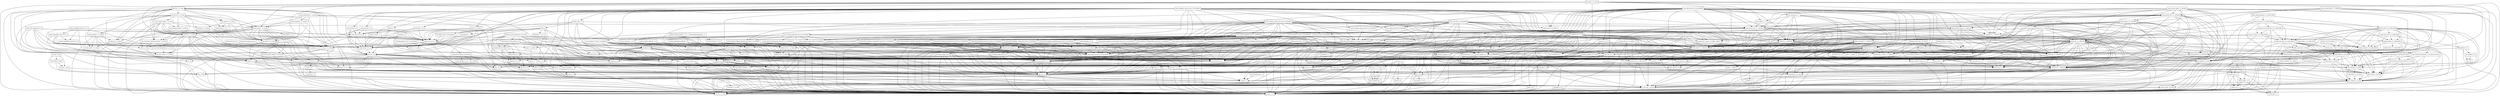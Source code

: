 digraph dependencies {
  node [shape = box, fontsize=10.0];
  ant_1_10_5 -> ant_launcher_1_10_5;
  ant_1_10_5 -> xml_apis_1_4_01;
  artemis_commons_2_6_3_redhat_00004 -> commons_beanutils_1_9_3_redhat_1;
  artemis_commons_2_6_3_redhat_00004 -> jboss_logging_3_3_2_Final;
  artemis_commons_2_6_3_redhat_00004 -> netty_buffer_4_1_30_Final;
  artemis_commons_2_6_3_redhat_00004 -> netty_common_4_1_30_Final;
  artemis_commons_2_6_3_redhat_00004 -> netty_handler_4_1_30_Final;
  artemis_commons_2_6_3_redhat_00004 -> netty_transport_4_1_30_Final;
  artemis_core_client_2_6_3_redhat_00004 -> artemis_commons_2_6_3_redhat_00004;
  artemis_core_client_2_6_3_redhat_00004 -> geronimo_json_1_0_spec_1_0_0_alpha_1_redhat_1;
  artemis_core_client_2_6_3_redhat_00004 -> geronimo_jta_1_1_spec_1_1_1_redhat_2;
  artemis_core_client_2_6_3_redhat_00004 -> jboss_logging_3_3_2_Final;
  artemis_core_client_2_6_3_redhat_00004 -> jgroups_3_6_13_Final_redhat_2;
  artemis_core_client_2_6_3_redhat_00004 -> netty_buffer_4_1_30_Final;
  artemis_core_client_2_6_3_redhat_00004 -> netty_codec_4_1_30_Final;
  artemis_core_client_2_6_3_redhat_00004 -> netty_codec_http_4_1_30_Final;
  artemis_core_client_2_6_3_redhat_00004 -> netty_common_4_1_30_Final;
  artemis_core_client_2_6_3_redhat_00004 -> netty_handler_4_1_30_Final;
  artemis_core_client_2_6_3_redhat_00004 -> netty_transport_4_1_30_Final;
  artemis_core_client_2_6_3_redhat_00004 -> netty_transport_native_epoll_4_1_30_Final_linux_x86_64;
  artemis_core_client_2_6_3_redhat_00004 -> netty_transport_native_kqueue_4_1_30_Final_osx_x86_64;
  artemis_core_client_2_6_3_redhat_00004 -> xml_apis_1_4_01;
  artemis_jdbc_store_2_6_3_redhat_00004 -> artemis_commons_2_6_3_redhat_00004;
  artemis_jdbc_store_2_6_3_redhat_00004 -> artemis_core_client_2_6_3_redhat_00004;
  artemis_jdbc_store_2_6_3_redhat_00004 -> artemis_journal_2_6_3_redhat_00004;
  artemis_jdbc_store_2_6_3_redhat_00004 -> jboss_logging_3_3_2_Final;
  artemis_jdbc_store_2_6_3_redhat_00004 -> postgresql_42_2_5;
  artemis_jms_client_2_6_3_redhat_00004 -> artemis_commons_2_6_3_redhat_00004;
  artemis_jms_client_2_6_3_redhat_00004 -> artemis_core_client_2_6_3_redhat_00004;
  artemis_jms_client_2_6_3_redhat_00004 -> artemis_selector_2_6_3_redhat_00004;
  artemis_jms_client_2_6_3_redhat_00004 -> geronimo_jms_2_0_spec_1_0_0_alpha_2_redhat_2;
  artemis_jms_client_2_6_3_redhat_00004 -> geronimo_jta_1_1_spec_1_1_1_redhat_2;
  artemis_jms_client_2_6_3_redhat_00004 -> jboss_logging_3_3_2_Final;
  artemis_jms_server_2_6_3_redhat_00004 -> artemis_commons_2_6_3_redhat_00004;
  artemis_jms_server_2_6_3_redhat_00004 -> artemis_core_client_2_6_3_redhat_00004;
  artemis_jms_server_2_6_3_redhat_00004 -> artemis_jms_client_2_6_3_redhat_00004;
  artemis_jms_server_2_6_3_redhat_00004 -> artemis_journal_2_6_3_redhat_00004;
  artemis_jms_server_2_6_3_redhat_00004 -> artemis_server_2_6_3_redhat_00004;
  artemis_jms_server_2_6_3_redhat_00004 -> artemis_service_extensions_2_6_3_redhat_00004;
  artemis_jms_server_2_6_3_redhat_00004 -> geronimo_jms_2_0_spec_1_0_0_alpha_2_redhat_2;
  artemis_jms_server_2_6_3_redhat_00004 -> geronimo_jta_1_1_spec_1_1_1_redhat_2;
  artemis_jms_server_2_6_3_redhat_00004 -> jboss_logging_3_3_2_Final;
  artemis_jms_server_2_6_3_redhat_00004 -> xml_apis_1_4_01;
  artemis_journal_2_6_3_redhat_00004 -> artemis_commons_2_6_3_redhat_00004;
  artemis_journal_2_6_3_redhat_00004 -> artemis_native_2_6_3_redhat_00004;
  artemis_journal_2_6_3_redhat_00004 -> jboss_logging_3_3_2_Final;
  artemis_journal_2_6_3_redhat_00004 -> netty_buffer_4_1_30_Final;
  artemis_journal_2_6_3_redhat_00004 -> netty_common_4_1_30_Final;
  artemis_native_2_6_3_redhat_00004 -> jboss_logging_3_3_2_Final;
  artemis_selector_2_6_3_redhat_00004 -> artemis_commons_2_6_3_redhat_00004;
  artemis_selector_2_6_3_redhat_00004 -> xml_apis_1_4_01;
  artemis_server_2_6_3_redhat_00004 -> artemis_commons_2_6_3_redhat_00004;
  artemis_server_2_6_3_redhat_00004 -> artemis_core_client_2_6_3_redhat_00004;
  artemis_server_2_6_3_redhat_00004 -> artemis_jdbc_store_2_6_3_redhat_00004;
  artemis_server_2_6_3_redhat_00004 -> artemis_journal_2_6_3_redhat_00004;
  artemis_server_2_6_3_redhat_00004 -> artemis_selector_2_6_3_redhat_00004;
  artemis_server_2_6_3_redhat_00004 -> commons_beanutils_1_9_3_redhat_1;
  artemis_server_2_6_3_redhat_00004 -> geronimo_json_1_0_spec_1_0_0_alpha_1_redhat_1;
  artemis_server_2_6_3_redhat_00004 -> geronimo_jta_1_1_spec_1_1_1_redhat_2;
  artemis_server_2_6_3_redhat_00004 -> jboss_logging_3_3_2_Final;
  artemis_server_2_6_3_redhat_00004 -> netty_buffer_4_1_30_Final;
  artemis_server_2_6_3_redhat_00004 -> netty_codec_4_1_30_Final;
  artemis_server_2_6_3_redhat_00004 -> netty_codec_http_4_1_30_Final;
  artemis_server_2_6_3_redhat_00004 -> netty_common_4_1_30_Final;
  artemis_server_2_6_3_redhat_00004 -> netty_handler_4_1_30_Final;
  artemis_server_2_6_3_redhat_00004 -> netty_transport_4_1_30_Final;
  artemis_server_2_6_3_redhat_00004 -> netty_transport_native_epoll_4_1_30_Final_linux_x86_64;
  artemis_server_2_6_3_redhat_00004 -> netty_transport_native_kqueue_4_1_30_Final_osx_x86_64;
  artemis_server_2_6_3_redhat_00004 -> xml_apis_1_4_01;
  artemis_service_extensions_2_6_3_redhat_00004 -> artemis_commons_2_6_3_redhat_00004;
  artemis_service_extensions_2_6_3_redhat_00004 -> artemis_core_client_2_6_3_redhat_00004;
  artemis_service_extensions_2_6_3_redhat_00004 -> artemis_jms_client_2_6_3_redhat_00004;
  artemis_service_extensions_2_6_3_redhat_00004 -> geronimo_jta_1_1_spec_1_1_1_redhat_2;
  artemis_service_extensions_2_6_3_redhat_00004 -> jboss_logging_3_3_2_Final;
  artemis_service_extensions_2_6_3_redhat_00004 -> xml_apis_1_4_01;
  artemis_spring_integration_2_6_3_redhat_00004 -> artemis_jms_server_2_6_3_redhat_00004;
  artemis_spring_integration_2_6_3_redhat_00004 -> artemis_server_2_6_3_redhat_00004;
  artemis_spring_integration_2_6_3_redhat_00004 -> spring_beans_5_1_1_RELEASE;
  asm_analysis_7_0_beta -> asm_7_0_beta;
  asm_analysis_7_0_beta -> asm_tree_7_0_beta;
  asm_tree_7_0_beta -> asm_7_0_beta;
  asm_util_7_0_beta -> asm_7_0_beta;
  asm_util_7_0_beta -> asm_analysis_7_0_beta;
  asm_util_7_0_beta -> asm_tree_7_0_beta;
  aspectjweaver_1_9_2_RC3 -> jcl_over_slf4j_1_8_0_beta2;
  aspectjweaver_1_9_2_RC3 -> xml_apis_1_4_01;
  atmosphere_runtime_2_4_30_vaadin1 -> commons_pool2_2_6_1;
  atmosphere_runtime_2_4_30_vaadin1 -> jaxb_api_2_4_0;
  atmosphere_runtime_2_4_30_vaadin1 -> json_20180813;
  atmosphere_runtime_2_4_30_vaadin1 -> vaadin_slf4j_jdk14_1_6_1;
  atmosphere_runtime_2_4_30_vaadin1 -> xml_apis_1_4_01;
  aws_java_sdk_cloudwatch_1_11_431 -> aws_java_sdk_core_1_11_431;
  aws_java_sdk_cloudwatch_1_11_431 -> jackson_databind_2_9_7;
  aws_java_sdk_cloudwatch_1_11_431 -> jcl_over_slf4j_1_8_0_beta2;
  aws_java_sdk_cloudwatch_1_11_431 -> jmespath_java_1_11_431;
  aws_java_sdk_cloudwatch_1_11_431 -> xml_apis_1_4_01;
  aws_java_sdk_core_1_11_431 -> httpclient_4_5_5;
  aws_java_sdk_core_1_11_431 -> httpcore_4_4_10;
  aws_java_sdk_core_1_11_431 -> ion_java_1_2_0;
  aws_java_sdk_core_1_11_431 -> jackson_annotations_2_9_0;
  aws_java_sdk_core_1_11_431 -> jackson_core_2_9_7;
  aws_java_sdk_core_1_11_431 -> jackson_databind_2_9_7;
  aws_java_sdk_core_1_11_431 -> jackson_dataformat_cbor_2_9_7;
  aws_java_sdk_core_1_11_431 -> jaxb_api_2_4_0;
  aws_java_sdk_core_1_11_431 -> jcl_over_slf4j_1_8_0_beta2;
  aws_java_sdk_core_1_11_431 -> joda_time_2_10;
  aws_java_sdk_core_1_11_431 -> xml_apis_1_4_01;
  aws_java_sdk_ec2_1_11_431 -> aws_java_sdk_core_1_11_431;
  aws_java_sdk_ec2_1_11_431 -> jackson_databind_2_9_7;
  aws_java_sdk_ec2_1_11_431 -> jcl_over_slf4j_1_8_0_beta2;
  aws_java_sdk_ec2_1_11_431 -> jmespath_java_1_11_431;
  aws_java_sdk_ec2_1_11_431 -> xml_apis_1_4_01;
  aws_java_sdk_logs_1_11_431 -> aws_java_sdk_core_1_11_431;
  aws_java_sdk_logs_1_11_431 -> jackson_annotations_2_9_0;
  aws_java_sdk_logs_1_11_431 -> jackson_core_2_9_7;
  aws_java_sdk_logs_1_11_431 -> jcl_over_slf4j_1_8_0_beta2;
  bcpkix_jdk15on_1_60 -> bcprov_jdk15on_1_60;
  bounce_0_18 -> xml_apis_1_4_01;
  cglib_3_2_8 -> ant_1_10_5;
  cglib_3_2_8 -> asm_7_0_beta;
  citizen_intelligence_agency_2018_10_18_SNAPSHOT -> commons_beanutils_1_9_3_redhat_1;
  citizen_intelligence_agency_2018_10_18_SNAPSHOT -> commons_lang_2_6_0_redhat_7;
  citizen_intelligence_agency_2018_10_18_SNAPSHOT -> commons_lang3_3_8_1;
  citizen_intelligence_agency_2018_10_18_SNAPSHOT -> commons_text_1_6;
  citizen_intelligence_agency_2018_10_18_SNAPSHOT -> dcharts_2_0_0_hack23;
  citizen_intelligence_agency_2018_10_18_SNAPSHOT -> gantt_addon_1_0_4;
  citizen_intelligence_agency_2018_10_18_SNAPSHOT -> javax_persistence_api_2_2;
  citizen_intelligence_agency_2018_10_18_SNAPSHOT -> joda_time_2_10;
  citizen_intelligence_agency_2018_10_18_SNAPSHOT -> jsoup_1_11_3;
  citizen_intelligence_agency_2018_10_18_SNAPSHOT -> model_external_riksdagen_documentcontent_impl_2018_10_18_SNAPSHOT;
  citizen_intelligence_agency_2018_10_18_SNAPSHOT -> model_external_riksdagen_dokumentlista_impl_2018_10_18_SNAPSHOT;
  citizen_intelligence_agency_2018_10_18_SNAPSHOT -> model_external_riksdagen_dokumentstatus_impl_2018_10_18_SNAPSHOT;
  citizen_intelligence_agency_2018_10_18_SNAPSHOT -> model_external_riksdagen_person_impl_2018_10_18_SNAPSHOT;
  citizen_intelligence_agency_2018_10_18_SNAPSHOT -> model_external_worldbank_data_impl_2018_10_18_SNAPSHOT;
  citizen_intelligence_agency_2018_10_18_SNAPSHOT -> model_internal_application_user_impl_2018_10_18_SNAPSHOT;
  citizen_intelligence_agency_2018_10_18_SNAPSHOT -> qrcode_2_1;
  citizen_intelligence_agency_2018_10_18_SNAPSHOT -> responsive_layout_2_1_1;
  citizen_intelligence_agency_2018_10_18_SNAPSHOT -> service_api_2018_10_18_SNAPSHOT;
  citizen_intelligence_agency_2018_10_18_SNAPSHOT -> service_external_esv_2018_10_18_SNAPSHOT;
  citizen_intelligence_agency_2018_10_18_SNAPSHOT -> slf4j_api_1_8_0_beta2;
  citizen_intelligence_agency_2018_10_18_SNAPSHOT -> spring_aop_5_1_1_RELEASE;
  citizen_intelligence_agency_2018_10_18_SNAPSHOT -> spring_beans_5_1_1_RELEASE;
  citizen_intelligence_agency_2018_10_18_SNAPSHOT -> spring_context_5_1_1_RELEASE;
  citizen_intelligence_agency_2018_10_18_SNAPSHOT -> spring_security_core_5_1_1_RELEASE;
  citizen_intelligence_agency_2018_10_18_SNAPSHOT -> spring_security_web_5_1_1_RELEASE;
  citizen_intelligence_agency_2018_10_18_SNAPSHOT -> spring_tx_5_1_1_RELEASE;
  citizen_intelligence_agency_2018_10_18_SNAPSHOT -> spring_web_5_1_1_RELEASE;
  citizen_intelligence_agency_2018_10_18_SNAPSHOT -> statistics_card_0_3_2;
  citizen_intelligence_agency_2018_10_18_SNAPSHOT -> vaadin_grid_util_2_1_1;
  citizen_intelligence_agency_2018_10_18_SNAPSHOT -> vaadin_server_8_6_0_rc1;
  citizen_intelligence_agency_2018_10_18_SNAPSHOT -> vaadin_shared_8_6_0_rc1;
  citizen_intelligence_agency_2018_10_18_SNAPSHOT -> vaadin_spring_3_1_1;
  citizen_intelligence_agency_2018_10_18_SNAPSHOT -> web_widgets_2018_10_18_SNAPSHOT;
  citizen_intelligence_agency_2018_10_18_SNAPSHOT -> wt_pdf_viewer_1_0_4;
  citizen_intelligence_agency_2018_10_18_SNAPSHOT -> yauaa_5_3;
  classgraph_4_4_2 -> xml_apis_1_4_01;
  cloudwatchlogbackappender_1_11 -> aws_java_sdk_core_1_11_431;
  cloudwatchlogbackappender_1_11 -> aws_java_sdk_ec2_1_11_431;
  cloudwatchlogbackappender_1_11 -> aws_java_sdk_logs_1_11_431;
  cloudwatchlogbackappender_1_11 -> logback_classic_1_3_0_alpha4;
  cloudwatchlogbackappender_1_11 -> logback_core_1_3_0_alpha4;
  colt_2_1_4 -> concurrent_1_3_4;
  common_image_3_4_1 -> common_io_3_4_1;
  common_image_3_4_1 -> common_lang_3_4_1;
  common_io_3_4_1 -> common_lang_3_4_1;
  common_io_3_4_1 -> xml_apis_1_4_01;
  commons_beanutils_1_9_3_redhat_1 -> commons_collections_3_2_2_redhat_2;
  commons_beanutils_1_9_3_redhat_1 -> jcl_over_slf4j_1_8_0_beta2;
  commons_collections4_4_2 -> xml_apis_1_4_01;
  commons_dbcp2_2_5_0 -> commons_pool2_2_6_1;
  commons_dbcp2_2_5_0 -> geronimo_jta_1_1_spec_1_1_1_redhat_2;
  commons_dbcp2_2_5_0 -> jcl_over_slf4j_1_8_0_beta2;
  commons_pool2_2_6_1 -> cglib_3_2_8;
  commons_text_1_6 -> commons_lang3_3_8_1;
  commons_text_1_6 -> xml_apis_1_4_01;
  confirmdialog_3_1_1 -> vaadin_server_8_6_0_rc1;
  confirmdialog_3_1_1 -> vaadin_shared_8_6_0_rc1;
  core_1_1_2 -> arpack_combined_all_0_1;
  dcharts_2_0_0_hack23 -> commons_codec_1_11;
  dcharts_2_0_0_hack23 -> commons_lang3_3_8_1;
  dcharts_2_0_0_hack23 -> gwt_user_2_8_2;
  dcharts_2_0_0_hack23 -> vaadin_client_8_6_0_rc1;
  dcharts_2_0_0_hack23 -> vaadin_server_8_6_0_rc1;
  dcharts_2_0_0_hack23 -> vaadin_shared_8_6_0_rc1;
  dom4j_2_1_1 -> jaxb_api_2_4_0;
  dom4j_2_1_1 -> xml_apis_1_4_01;
  drools_compiler_7_12_0_Final -> antlr_runtime_3_5_2;
  drools_compiler_7_12_0_Final -> drools_core_7_12_0_Final;
  drools_compiler_7_12_0_Final -> gwt_dev_2_8_2;
  drools_compiler_7_12_0_Final -> jaxb_api_2_4_0;
  drools_compiler_7_12_0_Final -> jaxb_xjc_2_4_0_b180830_0438;
  drools_compiler_7_12_0_Final -> kie_api_7_12_0_Final;
  drools_compiler_7_12_0_Final -> kie_internal_7_12_0_Final;
  drools_compiler_7_12_0_Final -> kie_soup_commons_7_12_0_Final;
  drools_compiler_7_12_0_Final -> kie_soup_maven_support_7_12_0_Final;
  drools_compiler_7_12_0_Final -> kie_soup_project_datamodel_commons_7_12_0_Final;
  drools_compiler_7_12_0_Final -> mvel2_2_4_2_Final;
  drools_compiler_7_12_0_Final -> protobuf_java_3_6_1;
  drools_compiler_7_12_0_Final -> slf4j_api_1_8_0_beta2;
  drools_compiler_7_12_0_Final -> xml_apis_1_4_01;
  drools_compiler_7_12_0_Final -> xstream_1_4_10;
  drools_core_7_12_0_Final -> commons_codec_1_11;
  drools_core_7_12_0_Final -> jaxb_api_2_4_0;
  drools_core_7_12_0_Final -> jaxb_xjc_2_4_0_b180830_0438;
  drools_core_7_12_0_Final -> kie_api_7_12_0_Final;
  drools_core_7_12_0_Final -> kie_internal_7_12_0_Final;
  drools_core_7_12_0_Final -> kie_soup_commons_7_12_0_Final;
  drools_core_7_12_0_Final -> kie_soup_project_datamodel_commons_7_12_0_Final;
  drools_core_7_12_0_Final -> mvel2_2_4_2_Final;
  drools_core_7_12_0_Final -> protobuf_java_3_6_1;
  drools_core_7_12_0_Final -> slf4j_api_1_8_0_beta2;
  drools_core_7_12_0_Final -> xml_apis_1_4_01;
  drools_core_7_12_0_Final -> xstream_1_4_10;
  drools_decisiontables_7_12_0_Final -> drools_compiler_7_12_0_Final;
  drools_decisiontables_7_12_0_Final -> drools_core_7_12_0_Final;
  drools_decisiontables_7_12_0_Final -> drools_templates_7_12_0_Final;
  drools_decisiontables_7_12_0_Final -> kie_api_7_12_0_Final;
  drools_decisiontables_7_12_0_Final -> kie_internal_7_12_0_Final;
  drools_decisiontables_7_12_0_Final -> poi_4_0_0;
  drools_decisiontables_7_12_0_Final -> poi_ooxml_4_0_0;
  drools_decisiontables_7_12_0_Final -> slf4j_api_1_8_0_beta2;
  drools_model_compiler_7_12_0_Final -> drlx_parser_7_12_0_Final;
  drools_model_compiler_7_12_0_Final -> drools_canonical_model_7_12_0_Final;
  drools_model_compiler_7_12_0_Final -> drools_compiler_7_12_0_Final;
  drools_model_compiler_7_12_0_Final -> drools_core_7_12_0_Final;
  drools_model_compiler_7_12_0_Final -> kie_api_7_12_0_Final;
  drools_model_compiler_7_12_0_Final -> kie_internal_7_12_0_Final;
  drools_model_compiler_7_12_0_Final -> kie_soup_maven_support_7_12_0_Final;
  drools_model_compiler_7_12_0_Final -> kie_soup_project_datamodel_commons_7_12_0_Final;
  drools_model_compiler_7_12_0_Final -> mvel2_2_4_2_Final;
  drools_model_compiler_7_12_0_Final -> slf4j_api_1_8_0_beta2;
  drools_templates_7_12_0_Final -> drools_compiler_7_12_0_Final;
  drools_templates_7_12_0_Final -> drools_core_7_12_0_Final;
  drools_templates_7_12_0_Final -> kie_api_7_12_0_Final;
  drools_templates_7_12_0_Final -> mvel2_2_4_2_Final;
  easybinder_0_5 -> gentyref_1_2_0_vaadin1;
  easybinder_0_5 -> javax_persistence_api_2_2;
  easybinder_0_5 -> vaadin_server_8_6_0_rc1;
  easybinder_0_5 -> vaadin_shared_8_6_0_rc1;
  easybinder_0_5 -> validation_api_2_0_1_Final;
  ehcache_3_6_1 -> cache_api_1_0_0;
  ehcache_3_6_1 -> jaxb_api_2_4_0;
  ehcache_3_6_1 -> slf4j_api_1_8_0_beta2;
  ehcache_3_6_1 -> xml_apis_1_4_01;
  elasticsearch_rest_client_5_6_8 -> httpasyncclient_4_1_2;
  elasticsearch_rest_client_5_6_8 -> httpclient_4_5_5;
  elasticsearch_rest_client_5_6_8 -> httpcore_4_4_10;
  elasticsearch_rest_client_5_6_8 -> httpcore_nio_4_4_5;
  elasticsearch_rest_client_5_6_8 -> jcl_over_slf4j_1_8_0_beta2;
  elasticsearch_rest_client_sniffer_5_6_8 -> elasticsearch_rest_client_5_6_8;
  elasticsearch_rest_client_sniffer_5_6_8 -> httpcore_4_4_10;
  elasticsearch_rest_client_sniffer_5_6_8 -> jackson_core_2_9_7;
  elasticsearch_rest_client_sniffer_5_6_8 -> jcl_over_slf4j_1_8_0_beta2;
  encrypt_properties_2018_10_18_SNAPSHOT -> bcprov_jdk15on_1_60;
  encrypt_properties_2018_10_18_SNAPSHOT -> jasypt_1_9_3_redhat_3;
  fluent_hc_4_5_5 -> httpclient_4_5_5;
  fluent_hc_4_5_5 -> httpcore_4_4_10;
  gantt_addon_1_0_4 -> gwt_user_2_8_2;
  gantt_addon_1_0_4 -> vaadin_client_8_6_0_rc1;
  gantt_addon_1_0_4 -> vaadin_server_8_6_0_rc1;
  gantt_addon_1_0_4 -> vaadin_shared_8_6_0_rc1;
  geronimo_jms_2_0_spec_1_0_0_alpha_2_redhat_2 -> geronimo_jta_1_1_spec_1_1_1_redhat_2;
  googleauth_1_2_0 -> commons_codec_1_11;
  googleauth_1_2_0 -> httpclient_4_5_5;
  guava_26_0_jre -> animal_sniffer_annotations_1_14;
  guava_26_0_jre -> checker_qual_2_5_2;
  guava_26_0_jre -> error_prone_annotations_2_1_3;
  guava_26_0_jre -> j2objc_annotations_1_1;
  guava_26_0_jre -> jsr305_3_0_2;
  gwt_dev_2_8_2 -> animal_sniffer_annotations_1_14;
  gwt_dev_2_8_2 -> ant_1_10_5;
  gwt_dev_2_8_2 -> asm_7_0_beta;
  gwt_dev_2_8_2 -> colt_2_1_4;
  gwt_dev_2_8_2 -> gson_2_8_5;
  gwt_dev_2_8_2 -> j2objc_annotations_1_1;
  gwt_dev_2_8_2 -> jsr305_3_0_2;
  gwt_dev_2_8_2 -> xml_apis_1_4_01;
  gwt_elemental_2_8_2 -> gwt_user_2_8_2;
  gwt_user_2_8_2 -> asm_7_0_beta;
  gwt_user_2_8_2 -> commons_io_2_6;
  gwt_user_2_8_2 -> gson_2_8_5;
  gwt_user_2_8_2 -> gwt_dev_2_8_2;
  gwt_user_2_8_2 -> icu4j_63_1;
  gwt_user_2_8_2 -> jcl_over_slf4j_1_8_0_beta2;
  gwt_user_2_8_2 -> jsinterop_annotations_1_0_2;
  gwt_user_2_8_2 -> jsr305_3_0_2;
  gwt_user_2_8_2 -> sac_1_3;
  gwt_user_2_8_2 -> validation_api_2_0_1_Final;
  gwt_user_2_8_2 -> xml_apis_1_4_01;
  hibernate_commons_annotations_5_0_5_Final -> jboss_logging_3_3_2_Final;
  hibernate_core_5_3_7_Final -> ant_1_10_5;
  hibernate_core_5_3_7_Final -> antlr_2_7_7_redhat_7;
  hibernate_core_5_3_7_Final -> byte_buddy_1_9_2;
  hibernate_core_5_3_7_Final -> classmate_1_4_0;
  hibernate_core_5_3_7_Final -> dom4j_2_1_1;
  hibernate_core_5_3_7_Final -> geronimo_jta_1_1_spec_1_1_1_redhat_2;
  hibernate_core_5_3_7_Final -> hibernate_commons_annotations_5_0_5_Final;
  hibernate_core_5_3_7_Final -> jandex_2_1_0_Beta1;
  hibernate_core_5_3_7_Final -> javassist_3_23_1_GA;
  hibernate_core_5_3_7_Final -> javax_persistence_api_2_2;
  hibernate_core_5_3_7_Final -> jaxb_api_2_4_0;
  hibernate_core_5_3_7_Final -> jboss_logging_3_3_2_Final;
  hibernate_core_5_3_7_Final -> validation_api_2_0_1_Final;
  hibernate_core_5_3_7_Final -> xml_apis_1_4_01;
  hibernate_jcache_5_3_7_Final -> cache_api_1_0_0;
  hibernate_jcache_5_3_7_Final -> hibernate_core_5_3_7_Final;
  hibernate_search_elasticsearch_5_10_4_Final -> elasticsearch_rest_client_5_6_8;
  hibernate_search_elasticsearch_5_10_4_Final -> elasticsearch_rest_client_sniffer_5_6_8;
  hibernate_search_elasticsearch_5_10_4_Final -> gson_2_8_5;
  hibernate_search_elasticsearch_5_10_4_Final -> hibernate_search_engine_5_10_4_Final;
  hibernate_search_elasticsearch_5_10_4_Final -> httpasyncclient_4_1_2;
  hibernate_search_elasticsearch_5_10_4_Final -> httpclient_4_5_5;
  hibernate_search_elasticsearch_5_10_4_Final -> httpcore_4_4_10;
  hibernate_search_elasticsearch_5_10_4_Final -> httpcore_nio_4_4_5;
  hibernate_search_elasticsearch_5_10_4_Final -> jaxb_api_2_4_0;
  hibernate_search_elasticsearch_5_10_4_Final -> jboss_logging_3_3_2_Final;
  hibernate_search_elasticsearch_5_10_4_Final -> lucene_analyzers_common_5_5_5;
  hibernate_search_elasticsearch_5_10_4_Final -> lucene_core_5_5_5;
  hibernate_search_elasticsearch_5_10_4_Final -> lucene_facet_5_5_5;
  hibernate_search_engine_5_10_4_Final -> geronimo_jta_1_1_spec_1_1_1_redhat_2;
  hibernate_search_engine_5_10_4_Final -> hibernate_commons_annotations_5_0_5_Final;
  hibernate_search_engine_5_10_4_Final -> jboss_logging_3_3_2_Final;
  hibernate_search_engine_5_10_4_Final -> lucene_analyzers_common_5_5_5;
  hibernate_search_engine_5_10_4_Final -> lucene_core_5_5_5;
  hibernate_search_engine_5_10_4_Final -> lucene_facet_5_5_5;
  hibernate_search_engine_5_10_4_Final -> lucene_misc_5_5_5;
  hibernate_search_engine_5_10_4_Final -> lucene_queries_5_5_5;
  hibernate_search_engine_5_10_4_Final -> lucene_queryparser_5_5_5;
  hibernate_search_engine_5_10_4_Final -> xml_apis_1_4_01;
  hibernate_search_orm_5_10_4_Final -> geronimo_jta_1_1_spec_1_1_1_redhat_2;
  hibernate_search_orm_5_10_4_Final -> hibernate_commons_annotations_5_0_5_Final;
  hibernate_search_orm_5_10_4_Final -> hibernate_core_5_3_7_Final;
  hibernate_search_orm_5_10_4_Final -> hibernate_search_engine_5_10_4_Final;
  hibernate_search_orm_5_10_4_Final -> javax_persistence_api_2_2;
  hibernate_search_orm_5_10_4_Final -> lucene_core_5_5_5;
  hibernate_validator_6_0_13_Final -> classmate_1_4_0;
  hibernate_validator_6_0_13_Final -> javax_persistence_api_2_2;
  hibernate_validator_6_0_13_Final -> jboss_logging_3_3_2_Final;
  hibernate_validator_6_0_13_Final -> joda_time_2_10;
  hibernate_validator_6_0_13_Final -> jsoup_1_11_3;
  hibernate_validator_6_0_13_Final -> validation_api_2_0_1_Final;
  hibernate_validator_6_0_13_Final -> xml_apis_1_4_01;
  httpasyncclient_4_1_2 -> httpclient_4_5_5;
  httpasyncclient_4_1_2 -> httpcore_4_4_10;
  httpasyncclient_4_1_2 -> httpcore_nio_4_4_5;
  httpasyncclient_4_1_2 -> jcl_over_slf4j_1_8_0_beta2;
  httpclient_4_5_5 -> commons_codec_1_11;
  httpclient_4_5_5 -> httpcore_4_4_10;
  httpclient_4_5_5 -> jcl_over_slf4j_1_8_0_beta2;
  httpcore_nio_4_4_5 -> httpcore_4_4_10;
  hyperjaxb3_ejb_roundtrip_0_6_2 -> commons_io_2_6;
  hyperjaxb3_ejb_roundtrip_0_6_2 -> commons_lang3_3_8_1;
  hyperjaxb3_ejb_roundtrip_0_6_2 -> hyperjaxb3_ejb_runtime_0_6_2;
  hyperjaxb3_ejb_roundtrip_0_6_2 -> javax_persistence_api_2_2;
  hyperjaxb3_ejb_roundtrip_0_6_2 -> jaxb_api_2_4_0;
  hyperjaxb3_ejb_roundtrip_0_6_2 -> jaxb2_basics_runtime_0_12_0;
  hyperjaxb3_ejb_roundtrip_0_6_2 -> jaxb2_basics_testing_0_10_0;
  hyperjaxb3_ejb_roundtrip_0_6_2 -> jcl_over_slf4j_1_8_0_beta2;
  hyperjaxb3_ejb_roundtrip_0_6_2 -> xml_apis_1_4_01;
  hyperjaxb3_ejb_runtime_0_6_2 -> commons_lang3_3_8_1;
  hyperjaxb3_ejb_runtime_0_6_2 -> javax_persistence_api_2_2;
  hyperjaxb3_ejb_runtime_0_6_2 -> jaxb_api_2_4_0;
  hyperjaxb3_ejb_runtime_0_6_2 -> xml_apis_1_4_01;
  icu4j_63_1 -> xml_apis_1_4_01;
  imageio_core_3_4_1 -> common_image_3_4_1;
  imageio_core_3_4_1 -> common_io_3_4_1;
  imageio_core_3_4_1 -> common_lang_3_4_1;
  imageio_core_3_4_1 -> xml_apis_1_4_01;
  imageio_metadata_3_4_1 -> common_lang_3_4_1;
  imageio_metadata_3_4_1 -> imageio_core_3_4_1;
  imageio_metadata_3_4_1 -> xml_apis_1_4_01;
  imageio_tiff_3_4_1 -> common_image_3_4_1;
  imageio_tiff_3_4_1 -> common_io_3_4_1;
  imageio_tiff_3_4_1 -> common_lang_3_4_1;
  imageio_tiff_3_4_1 -> imageio_core_3_4_1;
  imageio_tiff_3_4_1 -> imageio_metadata_3_4_1;
  imageio_tiff_3_4_1 -> xml_apis_1_4_01;
  jackson_databind_2_9_7 -> jackson_annotations_2_9_0;
  jackson_databind_2_9_7 -> jackson_core_2_9_7;
  jackson_databind_2_9_7 -> xml_apis_1_4_01;
  jackson_dataformat_cbor_2_9_7 -> jackson_core_2_9_7;
  jackson_datatype_jdk8_2_9_7 -> jackson_core_2_9_7;
  jackson_datatype_jdk8_2_9_7 -> jackson_databind_2_9_7;
  jandex_2_1_0_Beta1 -> ant_1_10_5;
  jasypt_1_9_3_redhat_3 -> icu4j_63_1;
  jasypt_hibernate4_1_9_2 -> hibernate_core_5_3_7_Final;
  jasypt_hibernate4_1_9_2 -> jasypt_1_9_3_redhat_3;
  jasypt_spring31_1_9_3_redhat_3 -> jasypt_1_9_3_redhat_3;
  jasypt_spring31_1_9_3_redhat_3 -> spring_beans_5_1_1_RELEASE;
  jasypt_spring31_1_9_3_redhat_3 -> spring_context_5_1_1_RELEASE;
  jasypt_spring31_1_9_3_redhat_3 -> spring_core_5_1_1_RELEASE;
  jasypt_spring31_1_9_3_redhat_3 -> xml_apis_1_4_01;
  java_cup_11b_2015_03_26 -> ant_1_10_5;
  javamelody_core_1_74_0 -> activation_1_1;
  javamelody_core_1_74_0 -> aws_java_sdk_cloudwatch_1_11_431;
  javamelody_core_1_74_0 -> commons_dbcp2_2_5_0;
  javamelody_core_1_74_0 -> javax_interceptor_api_1_2;
  javamelody_core_1_74_0 -> javax_mail_1_6_2;
  javamelody_core_1_74_0 -> javax_persistence_api_2_2;
  javamelody_core_1_74_0 -> jrobin_1_6_0;
  javamelody_core_1_74_0 -> log4j_over_slf4j_1_8_0_beta2;
  javamelody_core_1_74_0 -> logback_classic_1_3_0_alpha4;
  javamelody_core_1_74_0 -> logback_core_1_3_0_alpha4;
  javamelody_core_1_74_0 -> openpdf_1_2_4;
  javamelody_core_1_74_0 -> quartz_2_3_0;
  javamelody_core_1_74_0 -> slf4j_api_1_8_0_beta2;
  javamelody_core_1_74_0 -> spring_aop_5_1_1_RELEASE;
  javamelody_core_1_74_0 -> spring_beans_5_1_1_RELEASE;
  javamelody_core_1_74_0 -> spring_context_5_1_1_RELEASE;
  javamelody_core_1_74_0 -> spring_core_5_1_1_RELEASE;
  javamelody_core_1_74_0 -> spring_web_5_1_1_RELEASE;
  javamelody_core_1_74_0 -> xml_apis_1_4_01;
  javamelody_core_1_74_0 -> xstream_1_4_10;
  javax_activation_api_1_2_0 -> activation_1_1;
  javax_mail_1_6_2 -> activation_1_1;
  javax_mail_1_6_2 -> xml_apis_1_4_01;
  javers_core_3_11_7 -> classgraph_4_4_2;
  javers_core_3_11_7 -> gson_2_8_5;
  javers_core_3_11_7 -> guava_26_0_jre;
  javers_core_3_11_7 -> joda_time_2_10;
  javers_core_3_11_7 -> picocontainer_2_15;
  javers_core_3_11_7 -> slf4j_api_1_8_0_beta2;
  javers_persistence_sql_3_11_7 -> guava_26_0_jre;
  javers_persistence_sql_3_11_7 -> javers_core_3_11_7;
  javers_persistence_sql_3_11_7 -> polyjdbc_0_7_3;
  javers_persistence_sql_3_11_7 -> slf4j_api_1_8_0_beta2;
  javers_spring_3_11_7 -> aspectjweaver_1_9_2_RC3;
  javers_spring_3_11_7 -> javers_core_3_11_7;
  javers_spring_3_11_7 -> spring_security_core_5_1_1_RELEASE;
  javers_spring_jpa_3_11_7 -> aspectjweaver_1_9_2_RC3;
  javers_spring_jpa_3_11_7 -> hibernate_core_5_3_7_Final;
  javers_spring_jpa_3_11_7 -> javax_persistence_api_2_2;
  javers_spring_jpa_3_11_7 -> javers_core_3_11_7;
  javers_spring_jpa_3_11_7 -> javers_persistence_sql_3_11_7;
  javers_spring_jpa_3_11_7 -> javers_spring_3_11_7;
  javers_spring_jpa_3_11_7 -> jboss_transaction_api_1_2_spec_1_1_1_Final;
  javers_spring_jpa_3_11_7 -> slf4j_api_1_8_0_beta2;
  javers_spring_jpa_3_11_7 -> spring_tx_5_1_1_RELEASE;
  jaxb_api_2_4_0 -> activation_1_1;
  jaxb_api_2_4_0 -> xml_apis_1_4_01;
  jaxb_core_2_3_0_1 -> activation_1_1;
  jaxb_core_2_3_0_1 -> jaxb_api_2_4_0;
  jaxb_core_2_3_0_1 -> xml_apis_1_4_01;
  jaxb_impl_2_4_0_b180830_0438 -> activation_1_1;
  jaxb_impl_2_4_0_b180830_0438 -> jaxb_api_2_4_0;
  jaxb_impl_2_4_0_b180830_0438 -> jaxb_core_2_3_0_1;
  jaxb_impl_2_4_0_b180830_0438 -> xml_apis_1_4_01;
  jaxb_xjc_2_4_0_b180830_0438 -> activation_1_1;
  jaxb_xjc_2_4_0_b180830_0438 -> ant_1_10_5;
  jaxb_xjc_2_4_0_b180830_0438 -> jaxb_api_2_4_0;
  jaxb_xjc_2_4_0_b180830_0438 -> jaxb_core_2_3_0_1;
  jaxb_xjc_2_4_0_b180830_0438 -> xml_apis_1_4_01;
  jaxb2_basics_runtime_0_12_0 -> activation_1_1;
  jaxb2_basics_runtime_0_12_0 -> jaxb_api_2_4_0;
  jaxb2_basics_runtime_0_12_0 -> jaxb_core_2_3_0_1;
  jaxb2_basics_runtime_0_12_0 -> xml_apis_1_4_01;
  jaxb2_basics_testing_0_10_0 -> commons_io_2_6;
  jaxb2_basics_testing_0_10_0 -> jaxb_api_2_4_0;
  jaxb2_basics_testing_0_10_0 -> jaxb2_basics_runtime_0_12_0;
  jaxb2_basics_testing_0_10_0 -> jcl_over_slf4j_1_8_0_beta2;
  jaxb2_basics_testing_0_10_0 -> xml_apis_1_4_01;
  jaxb2_basics_tools_0_10_0 -> commons_beanutils_1_9_3_redhat_1;
  jaxb2_basics_tools_0_10_0 -> commons_lang3_3_8_1;
  jaxb2_basics_tools_0_10_0 -> jaxb_api_2_4_0;
  jaxb2_basics_tools_0_10_0 -> jaxb_core_2_3_0_1;
  jaxb2_basics_tools_0_10_0 -> jaxb_xjc_2_4_0_b180830_0438;
  jaxb2_basics_tools_0_10_0 -> jaxb2_basics_runtime_0_12_0;
  jaxb2_basics_tools_0_10_0 -> jcl_over_slf4j_1_8_0_beta2;
  jaxb2_basics_tools_0_10_0 -> spring_beans_5_1_1_RELEASE;
  jaxb2_basics_tools_0_10_0 -> spring_context_5_1_1_RELEASE;
  jaxb2_basics_tools_0_10_0 -> xml_apis_1_4_01;
  jboss_logging_3_3_2_Final -> log4j_over_slf4j_1_8_0_beta2;
  jboss_logging_3_3_2_Final -> slf4j_api_1_8_0_beta2;
  jboss_transaction_api_1_2_spec_1_1_1_Final -> geronimo_jta_1_1_spec_1_1_1_redhat_2;
  jboss_transaction_api_1_2_spec_1_1_1_Final -> javax_interceptor_api_1_2;
  jboss_transaction_spi_7_6_0_Final_redhat_1 -> geronimo_jta_1_1_spec_1_1_1_redhat_2;
  jboss_transaction_spi_7_6_0_Final_redhat_1 -> jboss_logging_3_3_2_Final;
  jbpm_flow_7_12_0_Final -> commons_lang3_3_8_1;
  jbpm_flow_7_12_0_Final -> drools_core_7_12_0_Final;
  jbpm_flow_7_12_0_Final -> jaxb_api_2_4_0;
  jbpm_flow_7_12_0_Final -> kie_api_7_12_0_Final;
  jbpm_flow_7_12_0_Final -> kie_dmn_api_7_12_0_Final;
  jbpm_flow_7_12_0_Final -> kie_dmn_core_7_12_0_Final;
  jbpm_flow_7_12_0_Final -> kie_dmn_feel_7_12_0_Final;
  jbpm_flow_7_12_0_Final -> kie_internal_7_12_0_Final;
  jbpm_flow_7_12_0_Final -> kie_soup_commons_7_12_0_Final;
  jbpm_flow_7_12_0_Final -> kie_soup_project_datamodel_commons_7_12_0_Final;
  jbpm_flow_7_12_0_Final -> mvel2_2_4_2_Final;
  jbpm_flow_7_12_0_Final -> protobuf_java_3_6_1;
  jbpm_flow_7_12_0_Final -> quartz_2_3_0;
  jbpm_flow_7_12_0_Final -> slf4j_api_1_8_0_beta2;
  jbpm_flow_7_12_0_Final -> xml_apis_1_4_01;
  jbpm_flow_7_12_0_Final -> xstream_1_4_10;
  jcl_over_slf4j_1_8_0_beta2 -> slf4j_api_1_8_0_beta2;
  jdom2_2_0_6 -> xml_apis_1_4_01;
  jgroups_3_6_13_Final_redhat_2 -> jaxb_api_2_4_0;
  jgroups_3_6_13_Final_redhat_2 -> xml_apis_1_4_01;
  jmespath_java_1_11_431 -> jackson_databind_2_9_7;
  jms_1_1 -> geronimo_jta_1_1_spec_1_1_1_redhat_2;
  jna_platform_5_0_0 -> jna_5_0_0;
  johnzon_core_0_9_5_redhat_1 -> geronimo_json_1_0_spec_1_0_0_alpha_1_redhat_1;
  jrobin_1_6_0 -> xml_apis_1_4_01;
  jsoup_1_11_3 -> xml_apis_1_4_01;
  jul_to_slf4j_1_8_0_beta2 -> slf4j_api_1_8_0_beta2;
  kie_api_7_12_0_Final -> jaxb_api_2_4_0;
  kie_api_7_12_0_Final -> kie_soup_maven_support_7_12_0_Final;
  kie_api_7_12_0_Final -> slf4j_api_1_8_0_beta2;
  kie_dmn_api_7_12_0_Final -> kie_api_7_12_0_Final;
  kie_dmn_api_7_12_0_Final -> kie_dmn_model_7_12_0_Final;
  kie_dmn_api_7_12_0_Final -> xstream_1_4_10;
  kie_dmn_backend_7_12_0_Final -> kie_dmn_api_7_12_0_Final;
  kie_dmn_backend_7_12_0_Final -> kie_dmn_model_7_12_0_Final;
  kie_dmn_backend_7_12_0_Final -> kie_soup_commons_7_12_0_Final;
  kie_dmn_backend_7_12_0_Final -> slf4j_api_1_8_0_beta2;
  kie_dmn_backend_7_12_0_Final -> xml_apis_1_4_01;
  kie_dmn_backend_7_12_0_Final -> xstream_1_4_10;
  kie_dmn_core_7_12_0_Final -> antlr4_runtime_4_7_1;
  kie_dmn_core_7_12_0_Final -> drools_canonical_model_7_12_0_Final;
  kie_dmn_core_7_12_0_Final -> drools_compiler_7_12_0_Final;
  kie_dmn_core_7_12_0_Final -> drools_core_7_12_0_Final;
  kie_dmn_core_7_12_0_Final -> drools_model_compiler_7_12_0_Final;
  kie_dmn_core_7_12_0_Final -> kie_api_7_12_0_Final;
  kie_dmn_core_7_12_0_Final -> kie_dmn_api_7_12_0_Final;
  kie_dmn_core_7_12_0_Final -> kie_dmn_backend_7_12_0_Final;
  kie_dmn_core_7_12_0_Final -> kie_dmn_feel_7_12_0_Final;
  kie_dmn_core_7_12_0_Final -> kie_dmn_model_7_12_0_Final;
  kie_dmn_core_7_12_0_Final -> kie_internal_7_12_0_Final;
  kie_dmn_core_7_12_0_Final -> slf4j_api_1_8_0_beta2;
  kie_dmn_core_7_12_0_Final -> xml_apis_1_4_01;
  kie_dmn_feel_7_12_0_Final -> antlr4_runtime_4_7_1;
  kie_dmn_feel_7_12_0_Final -> drlx_parser_7_12_0_Final;
  kie_dmn_feel_7_12_0_Final -> drools_compiler_7_12_0_Final;
  kie_dmn_feel_7_12_0_Final -> kie_dmn_api_7_12_0_Final;
  kie_dmn_feel_7_12_0_Final -> kie_internal_7_12_0_Final;
  kie_dmn_feel_7_12_0_Final -> slf4j_api_1_8_0_beta2;
  kie_dmn_model_7_12_0_Final -> xml_apis_1_4_01;
  kie_internal_7_12_0_Final -> jaxb_api_2_4_0;
  kie_internal_7_12_0_Final -> jaxb_xjc_2_4_0_b180830_0438;
  kie_internal_7_12_0_Final -> kie_api_7_12_0_Final;
  kie_internal_7_12_0_Final -> slf4j_api_1_8_0_beta2;
  kie_internal_7_12_0_Final -> xstream_1_4_10;
  kie_soup_commons_7_12_0_Final -> xstream_1_4_10;
  kie_soup_maven_support_7_12_0_Final -> slf4j_api_1_8_0_beta2;
  kie_soup_maven_support_7_12_0_Final -> xml_apis_1_4_01;
  kie_soup_project_datamodel_api_7_12_0_Final -> kie_soup_commons_7_12_0_Final;
  kie_soup_project_datamodel_commons_7_12_0_Final -> kie_soup_project_datamodel_api_7_12_0_Final;
  kie_soup_project_datamodel_commons_7_12_0_Final -> mvel2_2_4_2_Final;
  kie_spring_7_12_0_Final -> drools_compiler_7_12_0_Final;
  kie_spring_7_12_0_Final -> drools_core_7_12_0_Final;
  kie_spring_7_12_0_Final -> javax_persistence_api_2_2;
  kie_spring_7_12_0_Final -> jbpm_flow_7_12_0_Final;
  kie_spring_7_12_0_Final -> kie_api_7_12_0_Final;
  kie_spring_7_12_0_Final -> kie_internal_7_12_0_Final;
  kie_spring_7_12_0_Final -> slf4j_api_1_8_0_beta2;
  kie_spring_7_12_0_Final -> spring_beans_5_1_1_RELEASE;
  kie_spring_7_12_0_Final -> spring_context_5_1_1_RELEASE;
  kie_spring_7_12_0_Final -> spring_core_5_1_1_RELEASE;
  kie_spring_7_12_0_Final -> spring_orm_5_1_1_RELEASE;
  kie_spring_7_12_0_Final -> spring_tx_5_1_1_RELEASE;
  kie_spring_7_12_0_Final -> xml_apis_1_4_01;
  kinesis_logback_appender_1_4_3 -> aws_java_sdk_core_1_11_431;
  kinesis_logback_appender_1_4_3 -> logback_core_1_3_0_alpha4;
  liquibase_core_3_6_2 -> ant_1_10_5;
  liquibase_core_3_6_2 -> logback_classic_1_3_0_alpha4;
  liquibase_core_3_6_2 -> logback_core_1_3_0_alpha4;
  liquibase_core_3_6_2 -> slf4j_api_1_8_0_beta2;
  liquibase_core_3_6_2 -> snakeyaml_1_23;
  liquibase_core_3_6_2 -> spring_beans_5_1_1_RELEASE;
  liquibase_core_3_6_2 -> spring_context_5_1_1_RELEASE;
  liquibase_core_3_6_2 -> spring_core_5_1_1_RELEASE;
  liquibase_core_3_6_2 -> xml_apis_1_4_01;
  log4j_over_slf4j_1_8_0_beta2 -> slf4j_api_1_8_0_beta2;
  log4j_over_slf4j_1_8_0_beta2 -> xml_apis_1_4_01;
  logback_awslogs_appender_1_1_0 -> aws_java_sdk_logs_1_11_431;
  logback_awslogs_appender_1_1_0 -> logback_classic_1_3_0_alpha4;
  logback_awslogs_appender_1_1_0 -> logback_core_1_3_0_alpha4;
  logback_classic_1_3_0_alpha4 -> logback_core_1_3_0_alpha4;
  logback_classic_1_3_0_alpha4 -> slf4j_api_1_8_0_beta2;
  logback_classic_1_3_0_alpha4 -> xml_apis_1_4_01;
  logback_core_1_3_0_alpha4 -> javax_mail_1_6_2;
  logback_core_1_3_0_alpha4 -> xml_apis_1_4_01;
  logback_elasticsearch_appender_1_6 -> aws_java_sdk_core_1_11_431;
  logback_elasticsearch_appender_1_6 -> jackson_core_2_9_7;
  logback_elasticsearch_appender_1_6 -> logback_classic_1_3_0_alpha4;
  logback_elasticsearch_appender_1_6 -> logback_core_1_3_0_alpha4;
  logback_elasticsearch_appender_1_6 -> slf4j_api_1_8_0_beta2;
  lucene_analyzers_common_5_5_5 -> lucene_core_5_5_5;
  lucene_analyzers_common_5_5_5 -> xml_apis_1_4_01;
  lucene_analyzers_phonetic_5_5_5 -> commons_codec_1_11;
  lucene_analyzers_phonetic_5_5_5 -> lucene_analyzers_common_5_5_5;
  lucene_analyzers_phonetic_5_5_5 -> lucene_core_5_5_5;
  lucene_backward_codecs_5_5_5 -> lucene_core_5_5_5;
  lucene_facet_5_5_5 -> lucene_core_5_5_5;
  lucene_facet_5_5_5 -> lucene_queries_5_5_5;
  lucene_misc_5_5_5 -> lucene_core_5_5_5;
  lucene_queries_5_5_5 -> lucene_core_5_5_5;
  lucene_queryparser_5_5_5 -> lucene_core_5_5_5;
  lucene_queryparser_5_5_5 -> lucene_queries_5_5_5;
  lucene_queryparser_5_5_5 -> lucene_sandbox_5_5_5;
  lucene_queryparser_5_5_5 -> xml_apis_1_4_01;
  lucene_sandbox_5_5_5 -> lucene_core_5_5_5;
  model_common_impl_2018_10_18_SNAPSHOT -> commons_lang3_3_8_1;
  model_common_impl_2018_10_18_SNAPSHOT -> jaxb_api_2_4_0;
  model_common_impl_2018_10_18_SNAPSHOT -> model_common_api_2018_10_18_SNAPSHOT;
  model_common_impl_2018_10_18_SNAPSHOT -> slf4j_api_1_8_0_beta2;
  model_external_riksdagen_documentcontent_impl_2018_10_18_SNAPSHOT -> hyperjaxb3_ejb_roundtrip_0_6_2;
  model_external_riksdagen_documentcontent_impl_2018_10_18_SNAPSHOT -> javax_persistence_api_2_2;
  model_external_riksdagen_documentcontent_impl_2018_10_18_SNAPSHOT -> jaxb_api_2_4_0;
  model_external_riksdagen_documentcontent_impl_2018_10_18_SNAPSHOT -> jaxb2_basics_runtime_0_12_0;
  model_external_riksdagen_documentcontent_impl_2018_10_18_SNAPSHOT -> model_common_api_2018_10_18_SNAPSHOT;
  model_external_riksdagen_documentcontent_impl_2018_10_18_SNAPSHOT -> xml_apis_1_4_01;
  model_external_riksdagen_dokumentlista_impl_2018_10_18_SNAPSHOT -> hyperjaxb3_ejb_roundtrip_0_6_2;
  model_external_riksdagen_dokumentlista_impl_2018_10_18_SNAPSHOT -> javax_persistence_api_2_2;
  model_external_riksdagen_dokumentlista_impl_2018_10_18_SNAPSHOT -> jaxb_api_2_4_0;
  model_external_riksdagen_dokumentlista_impl_2018_10_18_SNAPSHOT -> jaxb2_basics_runtime_0_12_0;
  model_external_riksdagen_dokumentlista_impl_2018_10_18_SNAPSHOT -> model_common_api_2018_10_18_SNAPSHOT;
  model_external_riksdagen_dokumentlista_impl_2018_10_18_SNAPSHOT -> xml_apis_1_4_01;
  model_external_riksdagen_dokumentstatus_impl_2018_10_18_SNAPSHOT -> hyperjaxb3_ejb_roundtrip_0_6_2;
  model_external_riksdagen_dokumentstatus_impl_2018_10_18_SNAPSHOT -> javax_persistence_api_2_2;
  model_external_riksdagen_dokumentstatus_impl_2018_10_18_SNAPSHOT -> jaxb_api_2_4_0;
  model_external_riksdagen_dokumentstatus_impl_2018_10_18_SNAPSHOT -> jaxb2_basics_runtime_0_12_0;
  model_external_riksdagen_dokumentstatus_impl_2018_10_18_SNAPSHOT -> model_common_api_2018_10_18_SNAPSHOT;
  model_external_riksdagen_dokumentstatus_impl_2018_10_18_SNAPSHOT -> model_common_impl_2018_10_18_SNAPSHOT;
  model_external_riksdagen_dokumentstatus_impl_2018_10_18_SNAPSHOT -> xml_apis_1_4_01;
  model_external_riksdagen_person_impl_2018_10_18_SNAPSHOT -> hyperjaxb3_ejb_roundtrip_0_6_2;
  model_external_riksdagen_person_impl_2018_10_18_SNAPSHOT -> javax_persistence_api_2_2;
  model_external_riksdagen_person_impl_2018_10_18_SNAPSHOT -> jaxb_api_2_4_0;
  model_external_riksdagen_person_impl_2018_10_18_SNAPSHOT -> jaxb2_basics_runtime_0_12_0;
  model_external_riksdagen_person_impl_2018_10_18_SNAPSHOT -> model_common_api_2018_10_18_SNAPSHOT;
  model_external_riksdagen_person_impl_2018_10_18_SNAPSHOT -> model_common_impl_2018_10_18_SNAPSHOT;
  model_external_riksdagen_person_impl_2018_10_18_SNAPSHOT -> xml_apis_1_4_01;
  model_external_riksdagen_personlista_impl_2018_10_18_SNAPSHOT -> hyperjaxb3_ejb_roundtrip_0_6_2;
  model_external_riksdagen_personlista_impl_2018_10_18_SNAPSHOT -> javax_persistence_api_2_2;
  model_external_riksdagen_personlista_impl_2018_10_18_SNAPSHOT -> jaxb_api_2_4_0;
  model_external_riksdagen_personlista_impl_2018_10_18_SNAPSHOT -> jaxb2_basics_runtime_0_12_0;
  model_external_riksdagen_personlista_impl_2018_10_18_SNAPSHOT -> model_common_api_2018_10_18_SNAPSHOT;
  model_external_riksdagen_personlista_impl_2018_10_18_SNAPSHOT -> model_common_impl_2018_10_18_SNAPSHOT;
  model_external_riksdagen_personlista_impl_2018_10_18_SNAPSHOT -> xml_apis_1_4_01;
  model_external_riksdagen_utskottsforslag_impl_2018_10_18_SNAPSHOT -> hyperjaxb3_ejb_roundtrip_0_6_2;
  model_external_riksdagen_utskottsforslag_impl_2018_10_18_SNAPSHOT -> hyperjaxb3_ejb_runtime_0_6_2;
  model_external_riksdagen_utskottsforslag_impl_2018_10_18_SNAPSHOT -> javax_persistence_api_2_2;
  model_external_riksdagen_utskottsforslag_impl_2018_10_18_SNAPSHOT -> jaxb_api_2_4_0;
  model_external_riksdagen_utskottsforslag_impl_2018_10_18_SNAPSHOT -> jaxb2_basics_runtime_0_12_0;
  model_external_riksdagen_utskottsforslag_impl_2018_10_18_SNAPSHOT -> model_common_api_2018_10_18_SNAPSHOT;
  model_external_riksdagen_utskottsforslag_impl_2018_10_18_SNAPSHOT -> model_common_impl_2018_10_18_SNAPSHOT;
  model_external_riksdagen_utskottsforslag_impl_2018_10_18_SNAPSHOT -> xml_apis_1_4_01;
  model_external_riksdagen_votering_impl_2018_10_18_SNAPSHOT -> hyperjaxb3_ejb_roundtrip_0_6_2;
  model_external_riksdagen_votering_impl_2018_10_18_SNAPSHOT -> javax_persistence_api_2_2;
  model_external_riksdagen_votering_impl_2018_10_18_SNAPSHOT -> jaxb_api_2_4_0;
  model_external_riksdagen_votering_impl_2018_10_18_SNAPSHOT -> jaxb2_basics_runtime_0_12_0;
  model_external_riksdagen_votering_impl_2018_10_18_SNAPSHOT -> model_common_api_2018_10_18_SNAPSHOT;
  model_external_riksdagen_votering_impl_2018_10_18_SNAPSHOT -> model_common_impl_2018_10_18_SNAPSHOT;
  model_external_riksdagen_votering_impl_2018_10_18_SNAPSHOT -> xml_apis_1_4_01;
  model_external_riksdagen_voteringlista_impl_2018_10_18_SNAPSHOT -> hyperjaxb3_ejb_roundtrip_0_6_2;
  model_external_riksdagen_voteringlista_impl_2018_10_18_SNAPSHOT -> javax_persistence_api_2_2;
  model_external_riksdagen_voteringlista_impl_2018_10_18_SNAPSHOT -> jaxb_api_2_4_0;
  model_external_riksdagen_voteringlista_impl_2018_10_18_SNAPSHOT -> jaxb2_basics_runtime_0_12_0;
  model_external_riksdagen_voteringlista_impl_2018_10_18_SNAPSHOT -> model_common_api_2018_10_18_SNAPSHOT;
  model_external_riksdagen_voteringlista_impl_2018_10_18_SNAPSHOT -> xml_apis_1_4_01;
  model_external_val_kommunvalkrets_impl_2018_10_18_SNAPSHOT -> hyperjaxb3_ejb_roundtrip_0_6_2;
  model_external_val_kommunvalkrets_impl_2018_10_18_SNAPSHOT -> javax_persistence_api_2_2;
  model_external_val_kommunvalkrets_impl_2018_10_18_SNAPSHOT -> jaxb_api_2_4_0;
  model_external_val_kommunvalkrets_impl_2018_10_18_SNAPSHOT -> jaxb2_basics_runtime_0_12_0;
  model_external_val_kommunvalkrets_impl_2018_10_18_SNAPSHOT -> model_common_api_2018_10_18_SNAPSHOT;
  model_external_val_kommunvalkrets_impl_2018_10_18_SNAPSHOT -> xml_apis_1_4_01;
  model_external_val_landstingvalkrets_impl_2018_10_18_SNAPSHOT -> hyperjaxb3_ejb_roundtrip_0_6_2;
  model_external_val_landstingvalkrets_impl_2018_10_18_SNAPSHOT -> javax_persistence_api_2_2;
  model_external_val_landstingvalkrets_impl_2018_10_18_SNAPSHOT -> jaxb_api_2_4_0;
  model_external_val_landstingvalkrets_impl_2018_10_18_SNAPSHOT -> jaxb2_basics_runtime_0_12_0;
  model_external_val_landstingvalkrets_impl_2018_10_18_SNAPSHOT -> model_common_api_2018_10_18_SNAPSHOT;
  model_external_val_landstingvalkrets_impl_2018_10_18_SNAPSHOT -> xml_apis_1_4_01;
  model_external_val_partier_impl_2018_10_18_SNAPSHOT -> hyperjaxb3_ejb_roundtrip_0_6_2;
  model_external_val_partier_impl_2018_10_18_SNAPSHOT -> javax_persistence_api_2_2;
  model_external_val_partier_impl_2018_10_18_SNAPSHOT -> jaxb_api_2_4_0;
  model_external_val_partier_impl_2018_10_18_SNAPSHOT -> jaxb2_basics_runtime_0_12_0;
  model_external_val_partier_impl_2018_10_18_SNAPSHOT -> model_common_api_2018_10_18_SNAPSHOT;
  model_external_val_partier_impl_2018_10_18_SNAPSHOT -> model_common_impl_2018_10_18_SNAPSHOT;
  model_external_val_partier_impl_2018_10_18_SNAPSHOT -> xml_apis_1_4_01;
  model_external_val_riksdagsvalkrets_impl_2018_10_18_SNAPSHOT -> hyperjaxb3_ejb_roundtrip_0_6_2;
  model_external_val_riksdagsvalkrets_impl_2018_10_18_SNAPSHOT -> javax_persistence_api_2_2;
  model_external_val_riksdagsvalkrets_impl_2018_10_18_SNAPSHOT -> jaxb_api_2_4_0;
  model_external_val_riksdagsvalkrets_impl_2018_10_18_SNAPSHOT -> jaxb2_basics_runtime_0_12_0;
  model_external_val_riksdagsvalkrets_impl_2018_10_18_SNAPSHOT -> model_common_api_2018_10_18_SNAPSHOT;
  model_external_val_riksdagsvalkrets_impl_2018_10_18_SNAPSHOT -> xml_apis_1_4_01;
  model_external_worldbank_data_impl_2018_10_18_SNAPSHOT -> hyperjaxb3_ejb_roundtrip_0_6_2;
  model_external_worldbank_data_impl_2018_10_18_SNAPSHOT -> javax_persistence_api_2_2;
  model_external_worldbank_data_impl_2018_10_18_SNAPSHOT -> jaxb_api_2_4_0;
  model_external_worldbank_data_impl_2018_10_18_SNAPSHOT -> jaxb2_basics_runtime_0_12_0;
  model_external_worldbank_data_impl_2018_10_18_SNAPSHOT -> model_common_api_2018_10_18_SNAPSHOT;
  model_external_worldbank_indicators_impl_2018_10_18_SNAPSHOT -> hyperjaxb3_ejb_roundtrip_0_6_2;
  model_external_worldbank_indicators_impl_2018_10_18_SNAPSHOT -> javax_persistence_api_2_2;
  model_external_worldbank_indicators_impl_2018_10_18_SNAPSHOT -> jaxb_api_2_4_0;
  model_external_worldbank_indicators_impl_2018_10_18_SNAPSHOT -> jaxb2_basics_runtime_0_12_0;
  model_external_worldbank_indicators_impl_2018_10_18_SNAPSHOT -> model_common_api_2018_10_18_SNAPSHOT;
  model_external_worldbank_indicators_impl_2018_10_18_SNAPSHOT -> xml_apis_1_4_01;
  model_external_worldbank_topic_impl_2018_10_18_SNAPSHOT -> hyperjaxb3_ejb_roundtrip_0_6_2;
  model_external_worldbank_topic_impl_2018_10_18_SNAPSHOT -> javax_persistence_api_2_2;
  model_external_worldbank_topic_impl_2018_10_18_SNAPSHOT -> jaxb_api_2_4_0;
  model_external_worldbank_topic_impl_2018_10_18_SNAPSHOT -> jaxb2_basics_runtime_0_12_0;
  model_external_worldbank_topic_impl_2018_10_18_SNAPSHOT -> model_common_api_2018_10_18_SNAPSHOT;
  model_external_worldbank_topic_impl_2018_10_18_SNAPSHOT -> xml_apis_1_4_01;
  model_internal_application_user_impl_2018_10_18_SNAPSHOT -> javax_persistence_api_2_2;
  model_internal_application_user_impl_2018_10_18_SNAPSHOT -> javers_core_3_11_7;
  model_internal_application_user_impl_2018_10_18_SNAPSHOT -> jaxb_api_2_4_0;
  model_internal_application_user_impl_2018_10_18_SNAPSHOT -> jaxb2_basics_runtime_0_12_0;
  model_internal_application_user_impl_2018_10_18_SNAPSHOT -> model_common_api_2018_10_18_SNAPSHOT;
  model_internal_application_user_impl_2018_10_18_SNAPSHOT -> model_common_impl_2018_10_18_SNAPSHOT;
  model_internal_application_user_impl_2018_10_18_SNAPSHOT -> xml_apis_1_4_01;
  mtj_1_0_4 -> arpack_combined_all_0_1;
  mtj_1_0_4 -> core_1_1_2;
  mvel2_2_4_2_Final -> xml_apis_1_4_01;
  narayana_jta_5_9_0_Final -> artemis_journal_2_6_3_redhat_00004;
  narayana_jta_5_9_0_Final -> geronimo_jms_2_0_spec_1_0_0_alpha_2_redhat_2;
  narayana_jta_5_9_0_Final -> geronimo_jta_1_1_spec_1_1_1_redhat_2;
  narayana_jta_5_9_0_Final -> javax_interceptor_api_1_2;
  narayana_jta_5_9_0_Final -> jboss_logging_3_3_2_Final;
  narayana_jta_5_9_0_Final -> jboss_transaction_api_1_2_spec_1_1_1_Final;
  narayana_jta_5_9_0_Final -> jboss_transaction_spi_7_6_0_Final_redhat_1;
  narayana_jta_5_9_0_Final -> xml_apis_1_4_01;
  nekohtml_1_9_22 -> xercesImpl_2_12_0_SP02;
  nekohtml_1_9_22 -> xml_apis_1_4_01;
  netlib_java_1_1 -> arpack_combined_all_0_1;
  netlib_java_1_1 -> core_1_1_2;
  netty_buffer_4_1_30_Final -> netty_common_4_1_30_Final;
  netty_codec_4_1_30_Final -> netty_buffer_4_1_30_Final;
  netty_codec_4_1_30_Final -> netty_common_4_1_30_Final;
  netty_codec_4_1_30_Final -> netty_transport_4_1_30_Final;
  netty_codec_4_1_30_Final -> protobuf_java_3_6_1;
  netty_codec_http_4_1_30_Final -> netty_buffer_4_1_30_Final;
  netty_codec_http_4_1_30_Final -> netty_codec_4_1_30_Final;
  netty_codec_http_4_1_30_Final -> netty_common_4_1_30_Final;
  netty_codec_http_4_1_30_Final -> netty_handler_4_1_30_Final;
  netty_codec_http_4_1_30_Final -> netty_transport_4_1_30_Final;
  netty_common_4_1_30_Final -> jcl_over_slf4j_1_8_0_beta2;
  netty_common_4_1_30_Final -> log4j_over_slf4j_1_8_0_beta2;
  netty_common_4_1_30_Final -> slf4j_api_1_8_0_beta2;
  netty_handler_4_1_30_Final -> bcpkix_jdk15on_1_60;
  netty_handler_4_1_30_Final -> bcprov_jdk15on_1_60;
  netty_handler_4_1_30_Final -> netty_buffer_4_1_30_Final;
  netty_handler_4_1_30_Final -> netty_codec_4_1_30_Final;
  netty_handler_4_1_30_Final -> netty_common_4_1_30_Final;
  netty_handler_4_1_30_Final -> netty_transport_4_1_30_Final;
  netty_resolver_4_1_30_Final -> netty_common_4_1_30_Final;
  netty_transport_4_1_30_Final -> netty_buffer_4_1_30_Final;
  netty_transport_4_1_30_Final -> netty_common_4_1_30_Final;
  netty_transport_4_1_30_Final -> netty_resolver_4_1_30_Final;
  netty_transport_native_epoll_4_1_30_Final_linux_x86_64 -> netty_buffer_4_1_30_Final;
  netty_transport_native_epoll_4_1_30_Final_linux_x86_64 -> netty_common_4_1_30_Final;
  netty_transport_native_epoll_4_1_30_Final_linux_x86_64 -> netty_transport_4_1_30_Final;
  netty_transport_native_epoll_4_1_30_Final_linux_x86_64 -> netty_transport_native_unix_common_4_1_30_Final;
  netty_transport_native_kqueue_4_1_30_Final_osx_x86_64 -> netty_buffer_4_1_30_Final;
  netty_transport_native_kqueue_4_1_30_Final_osx_x86_64 -> netty_common_4_1_30_Final;
  netty_transport_native_kqueue_4_1_30_Final_osx_x86_64 -> netty_transport_4_1_30_Final;
  netty_transport_native_kqueue_4_1_30_Final_osx_x86_64 -> netty_transport_native_unix_common_4_1_30_Final;
  netty_transport_native_unix_common_4_1_30_Final -> netty_buffer_4_1_30_Final;
  netty_transport_native_unix_common_4_1_30_Final -> netty_common_4_1_30_Final;
  netty_transport_native_unix_common_4_1_30_Final -> netty_transport_4_1_30_Final;
  openpdf_1_2_4 -> bcpkix_jdk15on_1_60;
  openpdf_1_2_4 -> bcprov_jdk15on_1_60;
  openpdf_1_2_4 -> commons_codec_1_11;
  openpdf_1_2_4 -> commons_compress_1_18;
  openpdf_1_2_4 -> commons_io_2_6;
  openpdf_1_2_4 -> commons_text_1_6;
  openpdf_1_2_4 -> juniversalchardet_1_0_3;
  openpdf_1_2_4 -> xml_apis_1_4_01;
  passay_1_3_1 -> spring_context_5_1_1_RELEASE;
  poi_4_0_0 -> commons_codec_1_11;
  poi_4_0_0 -> commons_collections4_4_2;
  poi_4_0_0 -> jaxb_api_2_4_0;
  poi_4_0_0 -> jcl_over_slf4j_1_8_0_beta2;
  poi_4_0_0 -> xml_apis_1_4_01;
  poi_ooxml_4_0_0 -> bcpkix_jdk15on_1_60;
  poi_ooxml_4_0_0 -> bcprov_jdk15on_1_60;
  poi_ooxml_4_0_0 -> commons_collections4_4_2;
  poi_ooxml_4_0_0 -> commons_compress_1_18;
  poi_ooxml_4_0_0 -> curvesapi_1_06;
  poi_ooxml_4_0_0 -> jaxb_api_2_4_0;
  poi_ooxml_4_0_0 -> poi_4_0_0;
  poi_ooxml_4_0_0 -> poi_ooxml_schemas_4_0_0;
  poi_ooxml_4_0_0 -> poi_scratchpad_4_0_0;
  poi_ooxml_4_0_0 -> xml_apis_1_4_01;
  poi_ooxml_4_0_0 -> xmlbeans_3_0_1;
  poi_ooxml_schemas_4_0_0 -> xml_apis_1_4_01;
  poi_ooxml_schemas_4_0_0 -> xmlbeans_3_0_1;
  poi_scratchpad_4_0_0 -> poi_4_0_0;
  poi_scratchpad_4_0_0 -> xml_apis_1_4_01;
  polyjdbc_0_7_3 -> slf4j_api_1_8_0_beta2;
  postgresql_42_2_5 -> geronimo_jta_1_1_spec_1_1_1_redhat_2;
  postgresql_42_2_5 -> jna_5_0_0;
  postgresql_42_2_5 -> jna_platform_5_0_0;
  postgresql_42_2_5 -> xml_apis_1_4_01;
  qrcode_2_1 -> gwt_user_2_8_2;
  qrcode_2_1 -> vaadin_client_8_6_0_rc1;
  qrcode_2_1 -> vaadin_server_8_6_0_rc1;
  qrcode_2_1 -> vaadin_shared_8_6_0_rc1;
  quartz_2_3_0 -> geronimo_jta_1_1_spec_1_1_1_redhat_2;
  quartz_2_3_0 -> jaxb_api_2_4_0;
  quartz_2_3_0 -> jboss_logging_3_3_2_Final;
  quartz_2_3_0 -> slf4j_api_1_8_0_beta2;
  quartz_2_3_0 -> xml_apis_1_4_01;
  responsive_layout_2_1_1 -> vaadin_server_8_6_0_rc1;
  responsive_layout_2_1_1 -> vaadin_shared_8_6_0_rc1;
  service_api_2018_10_18_SNAPSHOT -> commons_collections4_4_2;
  service_api_2018_10_18_SNAPSHOT -> commons_lang3_3_8_1;
  service_api_2018_10_18_SNAPSHOT -> javax_persistence_api_2_2;
  service_api_2018_10_18_SNAPSHOT -> model_internal_application_user_impl_2018_10_18_SNAPSHOT;
  service_api_2018_10_18_SNAPSHOT -> validation_api_2_0_1_Final;
  service_component_agent_api_2018_10_18_SNAPSHOT -> model_internal_application_user_impl_2018_10_18_SNAPSHOT;
  service_component_agent_impl_2018_10_18_SNAPSHOT -> commons_lang3_3_8_1;
  service_component_agent_impl_2018_10_18_SNAPSHOT -> geronimo_jms_2_0_spec_1_0_0_alpha_2_redhat_2;
  service_component_agent_impl_2018_10_18_SNAPSHOT -> javax_persistence_api_2_2;
  service_component_agent_impl_2018_10_18_SNAPSHOT -> joda_time_2_10;
  service_component_agent_impl_2018_10_18_SNAPSHOT -> model_external_riksdagen_documentcontent_impl_2018_10_18_SNAPSHOT;
  service_component_agent_impl_2018_10_18_SNAPSHOT -> model_external_riksdagen_dokumentlista_impl_2018_10_18_SNAPSHOT;
  service_component_agent_impl_2018_10_18_SNAPSHOT -> model_external_riksdagen_dokumentstatus_impl_2018_10_18_SNAPSHOT;
  service_component_agent_impl_2018_10_18_SNAPSHOT -> model_external_riksdagen_person_impl_2018_10_18_SNAPSHOT;
  service_component_agent_impl_2018_10_18_SNAPSHOT -> model_external_riksdagen_personlista_impl_2018_10_18_SNAPSHOT;
  service_component_agent_impl_2018_10_18_SNAPSHOT -> model_external_riksdagen_utskottsforslag_impl_2018_10_18_SNAPSHOT;
  service_component_agent_impl_2018_10_18_SNAPSHOT -> model_external_riksdagen_votering_impl_2018_10_18_SNAPSHOT;
  service_component_agent_impl_2018_10_18_SNAPSHOT -> model_external_riksdagen_voteringlista_impl_2018_10_18_SNAPSHOT;
  service_component_agent_impl_2018_10_18_SNAPSHOT -> model_external_worldbank_indicators_impl_2018_10_18_SNAPSHOT;
  service_component_agent_impl_2018_10_18_SNAPSHOT -> model_internal_application_user_impl_2018_10_18_SNAPSHOT;
  service_component_agent_impl_2018_10_18_SNAPSHOT -> service_component_agent_api_2018_10_18_SNAPSHOT;
  service_component_agent_impl_2018_10_18_SNAPSHOT -> service_data_api_2018_10_18_SNAPSHOT;
  service_component_agent_impl_2018_10_18_SNAPSHOT -> service_external_common_2018_10_18_SNAPSHOT;
  service_component_agent_impl_2018_10_18_SNAPSHOT -> service_external_riksdagen_2018_10_18_SNAPSHOT;
  service_component_agent_impl_2018_10_18_SNAPSHOT -> service_external_val_2018_10_18_SNAPSHOT;
  service_component_agent_impl_2018_10_18_SNAPSHOT -> service_external_worldbank_2018_10_18_SNAPSHOT;
  service_component_agent_impl_2018_10_18_SNAPSHOT -> slf4j_api_1_8_0_beta2;
  service_component_agent_impl_2018_10_18_SNAPSHOT -> spring_beans_5_1_1_RELEASE;
  service_component_agent_impl_2018_10_18_SNAPSHOT -> spring_context_5_1_1_RELEASE;
  service_component_agent_impl_2018_10_18_SNAPSHOT -> spring_jms_5_1_1_RELEASE;
  service_component_agent_impl_2018_10_18_SNAPSHOT -> spring_security_core_5_1_1_RELEASE;
  service_component_agent_impl_2018_10_18_SNAPSHOT -> spring_tx_5_1_1_RELEASE;
  service_data_api_2018_10_18_SNAPSHOT -> javax_persistence_api_2_2;
  service_data_api_2018_10_18_SNAPSHOT -> model_internal_application_user_impl_2018_10_18_SNAPSHOT;
  service_data_impl_2018_10_18_SNAPSHOT -> cache_api_1_0_0;
  service_data_impl_2018_10_18_SNAPSHOT -> commons_lang_2_6_0_redhat_7;
  service_data_impl_2018_10_18_SNAPSHOT -> ehcache_3_6_1;
  service_data_impl_2018_10_18_SNAPSHOT -> guava_26_0_jre;
  service_data_impl_2018_10_18_SNAPSHOT -> hibernate_core_5_3_7_Final;
  service_data_impl_2018_10_18_SNAPSHOT -> hibernate_search_engine_5_10_4_Final;
  service_data_impl_2018_10_18_SNAPSHOT -> hibernate_search_orm_5_10_4_Final;
  service_data_impl_2018_10_18_SNAPSHOT -> javax_persistence_api_2_2;
  service_data_impl_2018_10_18_SNAPSHOT -> javers_core_3_11_7;
  service_data_impl_2018_10_18_SNAPSHOT -> javers_persistence_sql_3_11_7;
  service_data_impl_2018_10_18_SNAPSHOT -> javers_spring_3_11_7;
  service_data_impl_2018_10_18_SNAPSHOT -> javers_spring_jpa_3_11_7;
  service_data_impl_2018_10_18_SNAPSHOT -> lucene_analyzers_common_5_5_5;
  service_data_impl_2018_10_18_SNAPSHOT -> lucene_core_5_5_5;
  service_data_impl_2018_10_18_SNAPSHOT -> model_external_riksdagen_documentcontent_impl_2018_10_18_SNAPSHOT;
  service_data_impl_2018_10_18_SNAPSHOT -> model_external_riksdagen_dokumentlista_impl_2018_10_18_SNAPSHOT;
  service_data_impl_2018_10_18_SNAPSHOT -> model_external_riksdagen_dokumentstatus_impl_2018_10_18_SNAPSHOT;
  service_data_impl_2018_10_18_SNAPSHOT -> model_external_riksdagen_person_impl_2018_10_18_SNAPSHOT;
  service_data_impl_2018_10_18_SNAPSHOT -> model_external_riksdagen_utskottsforslag_impl_2018_10_18_SNAPSHOT;
  service_data_impl_2018_10_18_SNAPSHOT -> model_external_riksdagen_votering_impl_2018_10_18_SNAPSHOT;
  service_data_impl_2018_10_18_SNAPSHOT -> model_external_val_partier_impl_2018_10_18_SNAPSHOT;
  service_data_impl_2018_10_18_SNAPSHOT -> model_external_worldbank_data_impl_2018_10_18_SNAPSHOT;
  service_data_impl_2018_10_18_SNAPSHOT -> model_external_worldbank_indicators_impl_2018_10_18_SNAPSHOT;
  service_data_impl_2018_10_18_SNAPSHOT -> model_internal_application_user_impl_2018_10_18_SNAPSHOT;
  service_data_impl_2018_10_18_SNAPSHOT -> service_data_api_2018_10_18_SNAPSHOT;
  service_data_impl_2018_10_18_SNAPSHOT -> slf4j_api_1_8_0_beta2;
  service_data_impl_2018_10_18_SNAPSHOT -> spring_beans_5_1_1_RELEASE;
  service_data_impl_2018_10_18_SNAPSHOT -> spring_context_5_1_1_RELEASE;
  service_data_impl_2018_10_18_SNAPSHOT -> spring_context_support_5_1_1_RELEASE;
  service_data_impl_2018_10_18_SNAPSHOT -> spring_jdbc_5_1_1_RELEASE;
  service_data_impl_2018_10_18_SNAPSHOT -> spring_security_core_5_1_1_RELEASE;
  service_data_impl_2018_10_18_SNAPSHOT -> spring_tx_5_1_1_RELEASE;
  service_external_common_2018_10_18_SNAPSHOT -> fluent_hc_4_5_5;
  service_external_common_2018_10_18_SNAPSHOT -> jdom2_2_0_6;
  service_external_common_2018_10_18_SNAPSHOT -> slf4j_api_1_8_0_beta2;
  service_external_common_2018_10_18_SNAPSHOT -> spring_context_5_1_1_RELEASE;
  service_external_common_2018_10_18_SNAPSHOT -> spring_oxm_5_1_1_RELEASE;
  service_external_common_2018_10_18_SNAPSHOT -> xml_apis_1_4_01;
  service_external_esv_2018_10_18_SNAPSHOT -> commons_codec_1_11;
  service_external_esv_2018_10_18_SNAPSHOT -> commons_csv_1_6;
  service_external_esv_2018_10_18_SNAPSHOT -> commons_lang3_3_8_1;
  service_external_esv_2018_10_18_SNAPSHOT -> fluent_hc_4_5_5;
  service_external_esv_2018_10_18_SNAPSHOT -> poi_4_0_0;
  service_external_esv_2018_10_18_SNAPSHOT -> poi_ooxml_4_0_0;
  service_external_esv_2018_10_18_SNAPSHOT -> slf4j_api_1_8_0_beta2;
  service_external_esv_2018_10_18_SNAPSHOT -> spring_beans_5_1_1_RELEASE;
  service_external_esv_2018_10_18_SNAPSHOT -> spring_context_5_1_1_RELEASE;
  service_external_riksdagen_2018_10_18_SNAPSHOT -> jaxb_api_2_4_0;
  service_external_riksdagen_2018_10_18_SNAPSHOT -> model_external_riksdagen_documentcontent_impl_2018_10_18_SNAPSHOT;
  service_external_riksdagen_2018_10_18_SNAPSHOT -> model_external_riksdagen_dokumentlista_impl_2018_10_18_SNAPSHOT;
  service_external_riksdagen_2018_10_18_SNAPSHOT -> model_external_riksdagen_dokumentstatus_impl_2018_10_18_SNAPSHOT;
  service_external_riksdagen_2018_10_18_SNAPSHOT -> model_external_riksdagen_person_impl_2018_10_18_SNAPSHOT;
  service_external_riksdagen_2018_10_18_SNAPSHOT -> model_external_riksdagen_personlista_impl_2018_10_18_SNAPSHOT;
  service_external_riksdagen_2018_10_18_SNAPSHOT -> model_external_riksdagen_utskottsforslag_impl_2018_10_18_SNAPSHOT;
  service_external_riksdagen_2018_10_18_SNAPSHOT -> model_external_riksdagen_votering_impl_2018_10_18_SNAPSHOT;
  service_external_riksdagen_2018_10_18_SNAPSHOT -> model_external_riksdagen_voteringlista_impl_2018_10_18_SNAPSHOT;
  service_external_riksdagen_2018_10_18_SNAPSHOT -> service_external_common_2018_10_18_SNAPSHOT;
  service_external_riksdagen_2018_10_18_SNAPSHOT -> slf4j_api_1_8_0_beta2;
  service_external_riksdagen_2018_10_18_SNAPSHOT -> spring_beans_5_1_1_RELEASE;
  service_external_riksdagen_2018_10_18_SNAPSHOT -> spring_context_5_1_1_RELEASE;
  service_external_riksdagen_2018_10_18_SNAPSHOT -> spring_oxm_5_1_1_RELEASE;
  service_external_val_2018_10_18_SNAPSHOT -> jaxb_api_2_4_0;
  service_external_val_2018_10_18_SNAPSHOT -> model_external_val_kommunvalkrets_impl_2018_10_18_SNAPSHOT;
  service_external_val_2018_10_18_SNAPSHOT -> model_external_val_landstingvalkrets_impl_2018_10_18_SNAPSHOT;
  service_external_val_2018_10_18_SNAPSHOT -> model_external_val_partier_impl_2018_10_18_SNAPSHOT;
  service_external_val_2018_10_18_SNAPSHOT -> model_external_val_riksdagsvalkrets_impl_2018_10_18_SNAPSHOT;
  service_external_val_2018_10_18_SNAPSHOT -> service_external_common_2018_10_18_SNAPSHOT;
  service_external_val_2018_10_18_SNAPSHOT -> slf4j_api_1_8_0_beta2;
  service_external_val_2018_10_18_SNAPSHOT -> spring_beans_5_1_1_RELEASE;
  service_external_val_2018_10_18_SNAPSHOT -> spring_context_5_1_1_RELEASE;
  service_external_val_2018_10_18_SNAPSHOT -> spring_oxm_5_1_1_RELEASE;
  service_external_worldbank_2018_10_18_SNAPSHOT -> commons_codec_1_11;
  service_external_worldbank_2018_10_18_SNAPSHOT -> commons_csv_1_6;
  service_external_worldbank_2018_10_18_SNAPSHOT -> fluent_hc_4_5_5;
  service_external_worldbank_2018_10_18_SNAPSHOT -> model_external_worldbank_data_impl_2018_10_18_SNAPSHOT;
  service_external_worldbank_2018_10_18_SNAPSHOT -> model_external_worldbank_indicators_impl_2018_10_18_SNAPSHOT;
  service_external_worldbank_2018_10_18_SNAPSHOT -> model_external_worldbank_topic_impl_2018_10_18_SNAPSHOT;
  service_external_worldbank_2018_10_18_SNAPSHOT -> model_internal_application_user_impl_2018_10_18_SNAPSHOT;
  service_external_worldbank_2018_10_18_SNAPSHOT -> service_external_common_2018_10_18_SNAPSHOT;
  service_external_worldbank_2018_10_18_SNAPSHOT -> slf4j_api_1_8_0_beta2;
  service_external_worldbank_2018_10_18_SNAPSHOT -> spring_beans_5_1_1_RELEASE;
  service_external_worldbank_2018_10_18_SNAPSHOT -> spring_context_5_1_1_RELEASE;
  service_external_worldbank_2018_10_18_SNAPSHOT -> spring_oxm_5_1_1_RELEASE;
  service_impl_2018_10_18_SNAPSHOT -> bcprov_jdk15on_1_60;
  service_impl_2018_10_18_SNAPSHOT -> commons_lang_2_6_0_redhat_7;
  service_impl_2018_10_18_SNAPSHOT -> commons_lang3_3_8_1;
  service_impl_2018_10_18_SNAPSHOT -> drools_core_7_12_0_Final;
  service_impl_2018_10_18_SNAPSHOT -> googleauth_1_2_0;
  service_impl_2018_10_18_SNAPSHOT -> javax_persistence_api_2_2;
  service_impl_2018_10_18_SNAPSHOT -> kie_api_7_12_0_Final;
  service_impl_2018_10_18_SNAPSHOT -> model_external_riksdagen_documentcontent_impl_2018_10_18_SNAPSHOT;
  service_impl_2018_10_18_SNAPSHOT -> model_internal_application_user_impl_2018_10_18_SNAPSHOT;
  service_impl_2018_10_18_SNAPSHOT -> passay_1_3_1;
  service_impl_2018_10_18_SNAPSHOT -> quartz_2_3_0;
  service_impl_2018_10_18_SNAPSHOT -> service_api_2018_10_18_SNAPSHOT;
  service_impl_2018_10_18_SNAPSHOT -> service_component_agent_api_2018_10_18_SNAPSHOT;
  service_impl_2018_10_18_SNAPSHOT -> service_data_api_2018_10_18_SNAPSHOT;
  service_impl_2018_10_18_SNAPSHOT -> slf4j_api_1_8_0_beta2;
  service_impl_2018_10_18_SNAPSHOT -> spring_beans_5_1_1_RELEASE;
  service_impl_2018_10_18_SNAPSHOT -> spring_context_5_1_1_RELEASE;
  service_impl_2018_10_18_SNAPSHOT -> spring_context_support_5_1_1_RELEASE;
  service_impl_2018_10_18_SNAPSHOT -> spring_security_core_5_1_1_RELEASE;
  service_impl_2018_10_18_SNAPSHOT -> spring_tx_5_1_1_RELEASE;
  service_impl_2018_10_18_SNAPSHOT -> validation_api_2_0_1_Final;
  service_impl_2018_10_18_SNAPSHOT -> weka_dev_3_9_3;
  spring_aop_5_1_1_RELEASE -> aspectjweaver_1_9_2_RC3;
  spring_aop_5_1_1_RELEASE -> commons_pool2_2_6_1;
  spring_aop_5_1_1_RELEASE -> jcl_over_slf4j_1_8_0_beta2;
  spring_aop_5_1_1_RELEASE -> spring_beans_5_1_1_RELEASE;
  spring_aop_5_1_1_RELEASE -> spring_core_5_1_1_RELEASE;
  spring_aop_5_1_1_RELEASE -> xml_apis_1_4_01;
  spring_aspects_5_1_1_RELEASE -> aspectjweaver_1_9_2_RC3;
  spring_aspects_5_1_1_RELEASE -> spring_aop_5_1_1_RELEASE;
  spring_aspects_5_1_1_RELEASE -> spring_beans_5_1_1_RELEASE;
  spring_aspects_5_1_1_RELEASE -> spring_context_5_1_1_RELEASE;
  spring_aspects_5_1_1_RELEASE -> spring_context_support_5_1_1_RELEASE;
  spring_aspects_5_1_1_RELEASE -> spring_core_5_1_1_RELEASE;
  spring_aspects_5_1_1_RELEASE -> spring_tx_5_1_1_RELEASE;
  spring_beans_5_1_1_RELEASE -> jcl_over_slf4j_1_8_0_beta2;
  spring_beans_5_1_1_RELEASE -> snakeyaml_1_23;
  spring_beans_5_1_1_RELEASE -> spring_core_5_1_1_RELEASE;
  spring_beans_5_1_1_RELEASE -> xml_apis_1_4_01;
  spring_context_5_1_1_RELEASE -> aspectjweaver_1_9_2_RC3;
  spring_context_5_1_1_RELEASE -> hibernate_validator_6_0_13_Final;
  spring_context_5_1_1_RELEASE -> jcl_over_slf4j_1_8_0_beta2;
  spring_context_5_1_1_RELEASE -> joda_time_2_10;
  spring_context_5_1_1_RELEASE -> spring_aop_5_1_1_RELEASE;
  spring_context_5_1_1_RELEASE -> spring_beans_5_1_1_RELEASE;
  spring_context_5_1_1_RELEASE -> spring_core_5_1_1_RELEASE;
  spring_context_5_1_1_RELEASE -> spring_expression_5_1_1_RELEASE;
  spring_context_5_1_1_RELEASE -> validation_api_2_0_1_Final;
  spring_context_5_1_1_RELEASE -> xml_apis_1_4_01;
  spring_context_support_5_1_1_RELEASE -> activation_1_1;
  spring_context_support_5_1_1_RELEASE -> cache_api_1_0_0;
  spring_context_support_5_1_1_RELEASE -> javax_mail_1_6_2;
  spring_context_support_5_1_1_RELEASE -> jcl_over_slf4j_1_8_0_beta2;
  spring_context_support_5_1_1_RELEASE -> quartz_2_3_0;
  spring_context_support_5_1_1_RELEASE -> spring_aop_5_1_1_RELEASE;
  spring_context_support_5_1_1_RELEASE -> spring_beans_5_1_1_RELEASE;
  spring_context_support_5_1_1_RELEASE -> spring_context_5_1_1_RELEASE;
  spring_context_support_5_1_1_RELEASE -> spring_core_5_1_1_RELEASE;
  spring_context_support_5_1_1_RELEASE -> spring_jdbc_5_1_1_RELEASE;
  spring_context_support_5_1_1_RELEASE -> spring_tx_5_1_1_RELEASE;
  spring_core_5_1_1_RELEASE -> ant_1_10_5;
  spring_core_5_1_1_RELEASE -> aspectjweaver_1_9_2_RC3;
  spring_core_5_1_1_RELEASE -> jcl_over_slf4j_1_8_0_beta2;
  spring_core_5_1_1_RELEASE -> jsr305_3_0_2;
  spring_core_5_1_1_RELEASE -> netty_buffer_4_1_30_Final;
  spring_core_5_1_1_RELEASE -> netty_common_4_1_30_Final;
  spring_core_5_1_1_RELEASE -> xml_apis_1_4_01;
  spring_expression_5_1_1_RELEASE -> jcl_over_slf4j_1_8_0_beta2;
  spring_expression_5_1_1_RELEASE -> spring_core_5_1_1_RELEASE;
  spring_jdbc_5_1_1_RELEASE -> jcl_over_slf4j_1_8_0_beta2;
  spring_jdbc_5_1_1_RELEASE -> spring_beans_5_1_1_RELEASE;
  spring_jdbc_5_1_1_RELEASE -> spring_context_5_1_1_RELEASE;
  spring_jdbc_5_1_1_RELEASE -> spring_core_5_1_1_RELEASE;
  spring_jdbc_5_1_1_RELEASE -> spring_tx_5_1_1_RELEASE;
  spring_jdbc_5_1_1_RELEASE -> xml_apis_1_4_01;
  spring_jms_5_1_1_RELEASE -> geronimo_jms_2_0_spec_1_0_0_alpha_2_redhat_2;
  spring_jms_5_1_1_RELEASE -> jackson_annotations_2_9_0;
  spring_jms_5_1_1_RELEASE -> jackson_databind_2_9_7;
  spring_jms_5_1_1_RELEASE -> jcl_over_slf4j_1_8_0_beta2;
  spring_jms_5_1_1_RELEASE -> spring_aop_5_1_1_RELEASE;
  spring_jms_5_1_1_RELEASE -> spring_beans_5_1_1_RELEASE;
  spring_jms_5_1_1_RELEASE -> spring_context_5_1_1_RELEASE;
  spring_jms_5_1_1_RELEASE -> spring_core_5_1_1_RELEASE;
  spring_jms_5_1_1_RELEASE -> spring_messaging_5_1_1_RELEASE;
  spring_jms_5_1_1_RELEASE -> spring_oxm_5_1_1_RELEASE;
  spring_jms_5_1_1_RELEASE -> spring_tx_5_1_1_RELEASE;
  spring_jms_5_1_1_RELEASE -> xml_apis_1_4_01;
  spring_messaging_5_1_1_RELEASE -> jackson_annotations_2_9_0;
  spring_messaging_5_1_1_RELEASE -> jackson_core_2_9_7;
  spring_messaging_5_1_1_RELEASE -> jackson_databind_2_9_7;
  spring_messaging_5_1_1_RELEASE -> jcl_over_slf4j_1_8_0_beta2;
  spring_messaging_5_1_1_RELEASE -> netty_buffer_4_1_30_Final;
  spring_messaging_5_1_1_RELEASE -> netty_codec_4_1_30_Final;
  spring_messaging_5_1_1_RELEASE -> netty_common_4_1_30_Final;
  spring_messaging_5_1_1_RELEASE -> netty_transport_4_1_30_Final;
  spring_messaging_5_1_1_RELEASE -> spring_beans_5_1_1_RELEASE;
  spring_messaging_5_1_1_RELEASE -> spring_context_5_1_1_RELEASE;
  spring_messaging_5_1_1_RELEASE -> spring_core_5_1_1_RELEASE;
  spring_messaging_5_1_1_RELEASE -> spring_expression_5_1_1_RELEASE;
  spring_messaging_5_1_1_RELEASE -> spring_oxm_5_1_1_RELEASE;
  spring_messaging_5_1_1_RELEASE -> xml_apis_1_4_01;
  spring_orm_5_1_1_RELEASE -> geronimo_jta_1_1_spec_1_1_1_redhat_2;
  spring_orm_5_1_1_RELEASE -> hibernate_core_5_3_7_Final;
  spring_orm_5_1_1_RELEASE -> javax_persistence_api_2_2;
  spring_orm_5_1_1_RELEASE -> jcl_over_slf4j_1_8_0_beta2;
  spring_orm_5_1_1_RELEASE -> spring_aop_5_1_1_RELEASE;
  spring_orm_5_1_1_RELEASE -> spring_beans_5_1_1_RELEASE;
  spring_orm_5_1_1_RELEASE -> spring_context_5_1_1_RELEASE;
  spring_orm_5_1_1_RELEASE -> spring_core_5_1_1_RELEASE;
  spring_orm_5_1_1_RELEASE -> spring_jdbc_5_1_1_RELEASE;
  spring_orm_5_1_1_RELEASE -> spring_tx_5_1_1_RELEASE;
  spring_orm_5_1_1_RELEASE -> spring_web_5_1_1_RELEASE;
  spring_orm_5_1_1_RELEASE -> xml_apis_1_4_01;
  spring_oxm_5_1_1_RELEASE -> activation_1_1;
  spring_oxm_5_1_1_RELEASE -> jaxb_api_2_4_0;
  spring_oxm_5_1_1_RELEASE -> jcl_over_slf4j_1_8_0_beta2;
  spring_oxm_5_1_1_RELEASE -> spring_beans_5_1_1_RELEASE;
  spring_oxm_5_1_1_RELEASE -> spring_core_5_1_1_RELEASE;
  spring_oxm_5_1_1_RELEASE -> xml_apis_1_4_01;
  spring_oxm_5_1_1_RELEASE -> xstream_1_4_10;
  spring_security_acl_5_1_1_RELEASE -> jcl_over_slf4j_1_8_0_beta2;
  spring_security_acl_5_1_1_RELEASE -> spring_aop_5_1_1_RELEASE;
  spring_security_acl_5_1_1_RELEASE -> spring_context_5_1_1_RELEASE;
  spring_security_acl_5_1_1_RELEASE -> spring_core_5_1_1_RELEASE;
  spring_security_acl_5_1_1_RELEASE -> spring_jdbc_5_1_1_RELEASE;
  spring_security_acl_5_1_1_RELEASE -> spring_security_core_5_1_1_RELEASE;
  spring_security_acl_5_1_1_RELEASE -> spring_tx_5_1_1_RELEASE;
  spring_security_config_5_1_1_RELEASE -> aspectjweaver_1_9_2_RC3;
  spring_security_config_5_1_1_RELEASE -> jcl_over_slf4j_1_8_0_beta2;
  spring_security_config_5_1_1_RELEASE -> spring_aop_5_1_1_RELEASE;
  spring_security_config_5_1_1_RELEASE -> spring_beans_5_1_1_RELEASE;
  spring_security_config_5_1_1_RELEASE -> spring_context_5_1_1_RELEASE;
  spring_security_config_5_1_1_RELEASE -> spring_core_5_1_1_RELEASE;
  spring_security_config_5_1_1_RELEASE -> spring_expression_5_1_1_RELEASE;
  spring_security_config_5_1_1_RELEASE -> spring_jdbc_5_1_1_RELEASE;
  spring_security_config_5_1_1_RELEASE -> spring_messaging_5_1_1_RELEASE;
  spring_security_config_5_1_1_RELEASE -> spring_security_core_5_1_1_RELEASE;
  spring_security_config_5_1_1_RELEASE -> spring_security_web_5_1_1_RELEASE;
  spring_security_config_5_1_1_RELEASE -> spring_web_5_1_1_RELEASE;
  spring_security_config_5_1_1_RELEASE -> spring_webmvc_5_1_1_RELEASE;
  spring_security_config_5_1_1_RELEASE -> xml_apis_1_4_01;
  spring_security_core_5_1_1_RELEASE -> aspectjweaver_1_9_2_RC3;
  spring_security_core_5_1_1_RELEASE -> bcprov_jdk15on_1_60;
  spring_security_core_5_1_1_RELEASE -> jackson_annotations_2_9_0;
  spring_security_core_5_1_1_RELEASE -> jackson_core_2_9_7;
  spring_security_core_5_1_1_RELEASE -> jackson_databind_2_9_7;
  spring_security_core_5_1_1_RELEASE -> jcl_over_slf4j_1_8_0_beta2;
  spring_security_core_5_1_1_RELEASE -> spring_aop_5_1_1_RELEASE;
  spring_security_core_5_1_1_RELEASE -> spring_beans_5_1_1_RELEASE;
  spring_security_core_5_1_1_RELEASE -> spring_context_5_1_1_RELEASE;
  spring_security_core_5_1_1_RELEASE -> spring_core_5_1_1_RELEASE;
  spring_security_core_5_1_1_RELEASE -> spring_expression_5_1_1_RELEASE;
  spring_security_core_5_1_1_RELEASE -> spring_jdbc_5_1_1_RELEASE;
  spring_security_core_5_1_1_RELEASE -> spring_tx_5_1_1_RELEASE;
  spring_security_taglibs_5_1_1_RELEASE -> jcl_over_slf4j_1_8_0_beta2;
  spring_security_taglibs_5_1_1_RELEASE -> spring_beans_5_1_1_RELEASE;
  spring_security_taglibs_5_1_1_RELEASE -> spring_context_5_1_1_RELEASE;
  spring_security_taglibs_5_1_1_RELEASE -> spring_core_5_1_1_RELEASE;
  spring_security_taglibs_5_1_1_RELEASE -> spring_expression_5_1_1_RELEASE;
  spring_security_taglibs_5_1_1_RELEASE -> spring_security_core_5_1_1_RELEASE;
  spring_security_taglibs_5_1_1_RELEASE -> spring_security_web_5_1_1_RELEASE;
  spring_security_taglibs_5_1_1_RELEASE -> spring_web_5_1_1_RELEASE;
  spring_security_web_5_1_1_RELEASE -> jackson_annotations_2_9_0;
  spring_security_web_5_1_1_RELEASE -> jackson_core_2_9_7;
  spring_security_web_5_1_1_RELEASE -> jackson_databind_2_9_7;
  spring_security_web_5_1_1_RELEASE -> jcl_over_slf4j_1_8_0_beta2;
  spring_security_web_5_1_1_RELEASE -> spring_beans_5_1_1_RELEASE;
  spring_security_web_5_1_1_RELEASE -> spring_context_5_1_1_RELEASE;
  spring_security_web_5_1_1_RELEASE -> spring_core_5_1_1_RELEASE;
  spring_security_web_5_1_1_RELEASE -> spring_expression_5_1_1_RELEASE;
  spring_security_web_5_1_1_RELEASE -> spring_jdbc_5_1_1_RELEASE;
  spring_security_web_5_1_1_RELEASE -> spring_security_core_5_1_1_RELEASE;
  spring_security_web_5_1_1_RELEASE -> spring_tx_5_1_1_RELEASE;
  spring_security_web_5_1_1_RELEASE -> spring_web_5_1_1_RELEASE;
  spring_security_web_5_1_1_RELEASE -> spring_webmvc_5_1_1_RELEASE;
  spring_security_web_5_1_1_RELEASE -> xml_apis_1_4_01;
  spring_tx_5_1_1_RELEASE -> geronimo_jta_1_1_spec_1_1_1_redhat_2;
  spring_tx_5_1_1_RELEASE -> jboss_transaction_api_1_2_spec_1_1_1_Final;
  spring_tx_5_1_1_RELEASE -> jcl_over_slf4j_1_8_0_beta2;
  spring_tx_5_1_1_RELEASE -> spring_aop_5_1_1_RELEASE;
  spring_tx_5_1_1_RELEASE -> spring_beans_5_1_1_RELEASE;
  spring_tx_5_1_1_RELEASE -> spring_context_5_1_1_RELEASE;
  spring_tx_5_1_1_RELEASE -> spring_core_5_1_1_RELEASE;
  spring_tx_5_1_1_RELEASE -> xml_apis_1_4_01;
  spring_web_5_1_1_RELEASE -> gson_2_8_5;
  spring_web_5_1_1_RELEASE -> httpasyncclient_4_1_2;
  spring_web_5_1_1_RELEASE -> httpclient_4_5_5;
  spring_web_5_1_1_RELEASE -> httpcore_4_4_10;
  spring_web_5_1_1_RELEASE -> httpcore_nio_4_4_5;
  spring_web_5_1_1_RELEASE -> jackson_annotations_2_9_0;
  spring_web_5_1_1_RELEASE -> jackson_core_2_9_7;
  spring_web_5_1_1_RELEASE -> jackson_databind_2_9_7;
  spring_web_5_1_1_RELEASE -> jackson_dataformat_cbor_2_9_7;
  spring_web_5_1_1_RELEASE -> javax_mail_1_6_2;
  spring_web_5_1_1_RELEASE -> jaxb_api_2_4_0;
  spring_web_5_1_1_RELEASE -> jcl_over_slf4j_1_8_0_beta2;
  spring_web_5_1_1_RELEASE -> netty_buffer_4_1_30_Final;
  spring_web_5_1_1_RELEASE -> netty_codec_http_4_1_30_Final;
  spring_web_5_1_1_RELEASE -> netty_common_4_1_30_Final;
  spring_web_5_1_1_RELEASE -> netty_handler_4_1_30_Final;
  spring_web_5_1_1_RELEASE -> netty_transport_4_1_30_Final;
  spring_web_5_1_1_RELEASE -> protobuf_java_3_6_1;
  spring_web_5_1_1_RELEASE -> spring_aop_5_1_1_RELEASE;
  spring_web_5_1_1_RELEASE -> spring_beans_5_1_1_RELEASE;
  spring_web_5_1_1_RELEASE -> spring_context_5_1_1_RELEASE;
  spring_web_5_1_1_RELEASE -> spring_core_5_1_1_RELEASE;
  spring_web_5_1_1_RELEASE -> spring_oxm_5_1_1_RELEASE;
  spring_web_5_1_1_RELEASE -> validation_api_2_0_1_Final;
  spring_web_5_1_1_RELEASE -> xml_apis_1_4_01;
  spring_webmvc_5_1_1_RELEASE -> jackson_annotations_2_9_0;
  spring_webmvc_5_1_1_RELEASE -> jackson_core_2_9_7;
  spring_webmvc_5_1_1_RELEASE -> jackson_databind_2_9_7;
  spring_webmvc_5_1_1_RELEASE -> jackson_dataformat_cbor_2_9_7;
  spring_webmvc_5_1_1_RELEASE -> jaxb_api_2_4_0;
  spring_webmvc_5_1_1_RELEASE -> jcl_over_slf4j_1_8_0_beta2;
  spring_webmvc_5_1_1_RELEASE -> openpdf_1_2_4;
  spring_webmvc_5_1_1_RELEASE -> poi_4_0_0;
  spring_webmvc_5_1_1_RELEASE -> poi_ooxml_4_0_0;
  spring_webmvc_5_1_1_RELEASE -> spring_aop_5_1_1_RELEASE;
  spring_webmvc_5_1_1_RELEASE -> spring_beans_5_1_1_RELEASE;
  spring_webmvc_5_1_1_RELEASE -> spring_context_5_1_1_RELEASE;
  spring_webmvc_5_1_1_RELEASE -> spring_context_support_5_1_1_RELEASE;
  spring_webmvc_5_1_1_RELEASE -> spring_core_5_1_1_RELEASE;
  spring_webmvc_5_1_1_RELEASE -> spring_expression_5_1_1_RELEASE;
  spring_webmvc_5_1_1_RELEASE -> spring_oxm_5_1_1_RELEASE;
  spring_webmvc_5_1_1_RELEASE -> spring_web_5_1_1_RELEASE;
  spring_webmvc_5_1_1_RELEASE -> xml_apis_1_4_01;
  statistics_card_0_3_2 -> commons_lang3_3_8_1;
  statistics_card_0_3_2 -> jackson_annotations_2_9_0;
  statistics_card_0_3_2 -> jackson_databind_2_9_7;
  statistics_card_0_3_2 -> jackson_datatype_jdk8_2_9_7;
  statistics_card_0_3_2 -> vaadin_server_8_6_0_rc1;
  statistics_card_0_3_2 -> vaadin_shared_8_6_0_rc1;
  statistics_card_0_3_2 -> viritin_2_1;
  vaadin_chartjs_1_3_0 -> gwt_elemental_2_8_2;
  vaadin_chartjs_1_3_0 -> vaadin_server_8_6_0_rc1;
  vaadin_chartjs_1_3_0 -> vaadin_shared_8_6_0_rc1;
  vaadin_client_8_6_0_rc1 -> gwt_elemental_2_8_2;
  vaadin_client_8_6_0_rc1 -> gwt_user_2_8_2;
  vaadin_client_8_6_0_rc1 -> vaadin_server_8_6_0_rc1;
  vaadin_client_8_6_0_rc1 -> vaadin_shared_8_6_0_rc1;
  vaadin_client_compiled_8_6_0_rc1 -> vaadin_shared_8_6_0_rc1;
  vaadin_client_compiler_8_6_0_rc1 -> commons_io_2_6;
  vaadin_client_compiler_8_6_0_rc1 -> gwt_dev_2_8_2;
  vaadin_client_compiler_8_6_0_rc1 -> gwt_elemental_2_8_2;
  vaadin_client_compiler_8_6_0_rc1 -> gwt_user_2_8_2;
  vaadin_client_compiler_8_6_0_rc1 -> sac_1_3;
  vaadin_client_compiler_8_6_0_rc1 -> vaadin_client_8_6_0_rc1;
  vaadin_client_compiler_8_6_0_rc1 -> vaadin_server_8_6_0_rc1;
  vaadin_client_compiler_8_6_0_rc1 -> vaadin_shared_8_6_0_rc1;
  vaadin_compatibility_client_8_6_0_rc1 -> gwt_elemental_2_8_2;
  vaadin_compatibility_client_8_6_0_rc1 -> gwt_user_2_8_2;
  vaadin_compatibility_client_8_6_0_rc1 -> vaadin_client_8_6_0_rc1;
  vaadin_compatibility_client_8_6_0_rc1 -> vaadin_compatibility_server_8_6_0_rc1;
  vaadin_compatibility_client_8_6_0_rc1 -> vaadin_compatibility_shared_8_6_0_rc1;
  vaadin_compatibility_client_8_6_0_rc1 -> vaadin_shared_8_6_0_rc1;
  vaadin_compatibility_server_8_6_0_rc1 -> gwt_elemental_2_8_2;
  vaadin_compatibility_server_8_6_0_rc1 -> jsoup_1_11_3;
  vaadin_compatibility_server_8_6_0_rc1 -> vaadin_compatibility_shared_8_6_0_rc1;
  vaadin_compatibility_server_8_6_0_rc1 -> vaadin_server_8_6_0_rc1;
  vaadin_compatibility_server_8_6_0_rc1 -> vaadin_shared_8_6_0_rc1;
  vaadin_compatibility_server_8_6_0_rc1 -> validation_api_2_0_1_Final;
  vaadin_compatibility_shared_8_6_0_rc1 -> vaadin_shared_8_6_0_rc1;
  vaadin_grid_util_2_1_1 -> gwt_elemental_2_8_2;
  vaadin_grid_util_2_1_1 -> gwt_user_2_8_2;
  vaadin_grid_util_2_1_1 -> vaadin_client_8_6_0_rc1;
  vaadin_grid_util_2_1_1 -> vaadin_server_8_6_0_rc1;
  vaadin_grid_util_2_1_1 -> vaadin_shared_8_6_0_rc1;
  vaadin_push_8_6_0_rc1 -> vaadin_shared_8_6_0_rc1;
  vaadin_server_8_6_0_rc1 -> atmosphere_runtime_2_4_30_vaadin1;
  vaadin_server_8_6_0_rc1 -> gentyref_1_2_0_vaadin1;
  vaadin_server_8_6_0_rc1 -> gwt_elemental_2_8_2;
  vaadin_server_8_6_0_rc1 -> jsoup_1_11_3;
  vaadin_server_8_6_0_rc1 -> vaadin_shared_8_6_0_rc1;
  vaadin_server_8_6_0_rc1 -> validation_api_2_0_1_Final;
  vaadin_server_8_6_0_rc1 -> xml_apis_1_4_01;
  vaadin_shared_8_6_0_rc1 -> gwt_user_2_8_2;
  vaadin_spring_3_1_1 -> slf4j_api_1_8_0_beta2;
  vaadin_spring_3_1_1 -> spring_beans_5_1_1_RELEASE;
  vaadin_spring_3_1_1 -> spring_context_5_1_1_RELEASE;
  vaadin_spring_3_1_1 -> spring_core_5_1_1_RELEASE;
  vaadin_spring_3_1_1 -> spring_web_5_1_1_RELEASE;
  vaadin_spring_3_1_1 -> vaadin_server_8_6_0_rc1;
  vaadin_spring_3_1_1 -> vaadin_shared_8_6_0_rc1;
  viritin_2_1 -> commons_io_2_6;
  viritin_2_1 -> commons_lang3_3_8_1;
  viritin_2_1 -> confirmdialog_3_1_1;
  viritin_2_1 -> gwt_elemental_2_8_2;
  viritin_2_1 -> jsoup_1_11_3;
  viritin_2_1 -> markdown4j_2_2_cj_1_1;
  viritin_2_1 -> vaadin_server_8_6_0_rc1;
  viritin_2_1 -> vaadin_shared_8_6_0_rc1;
  viritin_2_1 -> validation_api_2_0_1_Final;
  web_widgets_2018_10_18_SNAPSHOT -> commons_lang3_3_8_1;
  web_widgets_2018_10_18_SNAPSHOT -> vaadin_server_8_6_0_rc1;
  web_widgets_2018_10_18_SNAPSHOT -> vaadin_shared_8_6_0_rc1;
  weka_dev_3_9_3 -> bounce_0_18;
  weka_dev_3_9_3 -> java_cup_11b_2015_03_26;
  weka_dev_3_9_3 -> jaxb_api_2_4_0;
  weka_dev_3_9_3 -> mtj_1_0_4;
  weka_dev_3_9_3 -> xml_apis_1_4_01;
  wt_pdf_viewer_1_0_4 -> gwt_user_2_8_2;
  wt_pdf_viewer_1_0_4 -> vaadin_client_8_6_0_rc1;
  wt_pdf_viewer_1_0_4 -> vaadin_server_8_6_0_rc1;
  wt_pdf_viewer_1_0_4 -> vaadin_shared_8_6_0_rc1;
  xbean_spring_4_11 -> ant_1_10_5;
  xbean_spring_4_11 -> jcl_over_slf4j_1_8_0_beta2;
  xbean_spring_4_11 -> spring_beans_5_1_1_RELEASE;
  xbean_spring_4_11 -> spring_context_5_1_1_RELEASE;
  xbean_spring_4_11 -> spring_core_5_1_1_RELEASE;
  xbean_spring_4_11 -> spring_web_5_1_1_RELEASE;
  xbean_spring_4_11 -> xml_apis_1_4_01;
  xercesImpl_2_12_0_SP02 -> xml_apis_1_4_01;
  xmlbeans_3_0_1 -> ant_1_10_5;
  xmlbeans_3_0_1 -> xml_apis_1_4_01;
  xstream_1_4_10 -> activation_1_1;
  xstream_1_4_10 -> cglib_3_2_8;
  xstream_1_4_10 -> dom4j_2_1_1;
  xstream_1_4_10 -> jdom2_2_0_6;
  xstream_1_4_10 -> joda_time_2_10;
  xstream_1_4_10 -> xml_apis_1_4_01;
  yauaa_5_3 -> checker_qual_2_5_2;
  yauaa_5_3 -> commons_collections4_4_2;
  yauaa_5_3 -> commons_lang3_3_8_1;
  yauaa_5_3 -> commons_text_1_6;
  yauaa_5_3 -> jcl_over_slf4j_1_8_0_beta2;
  yauaa_5_3 -> jsr305_3_0_2;
  yauaa_5_3 -> slf4j_api_1_8_0_beta2;
}
